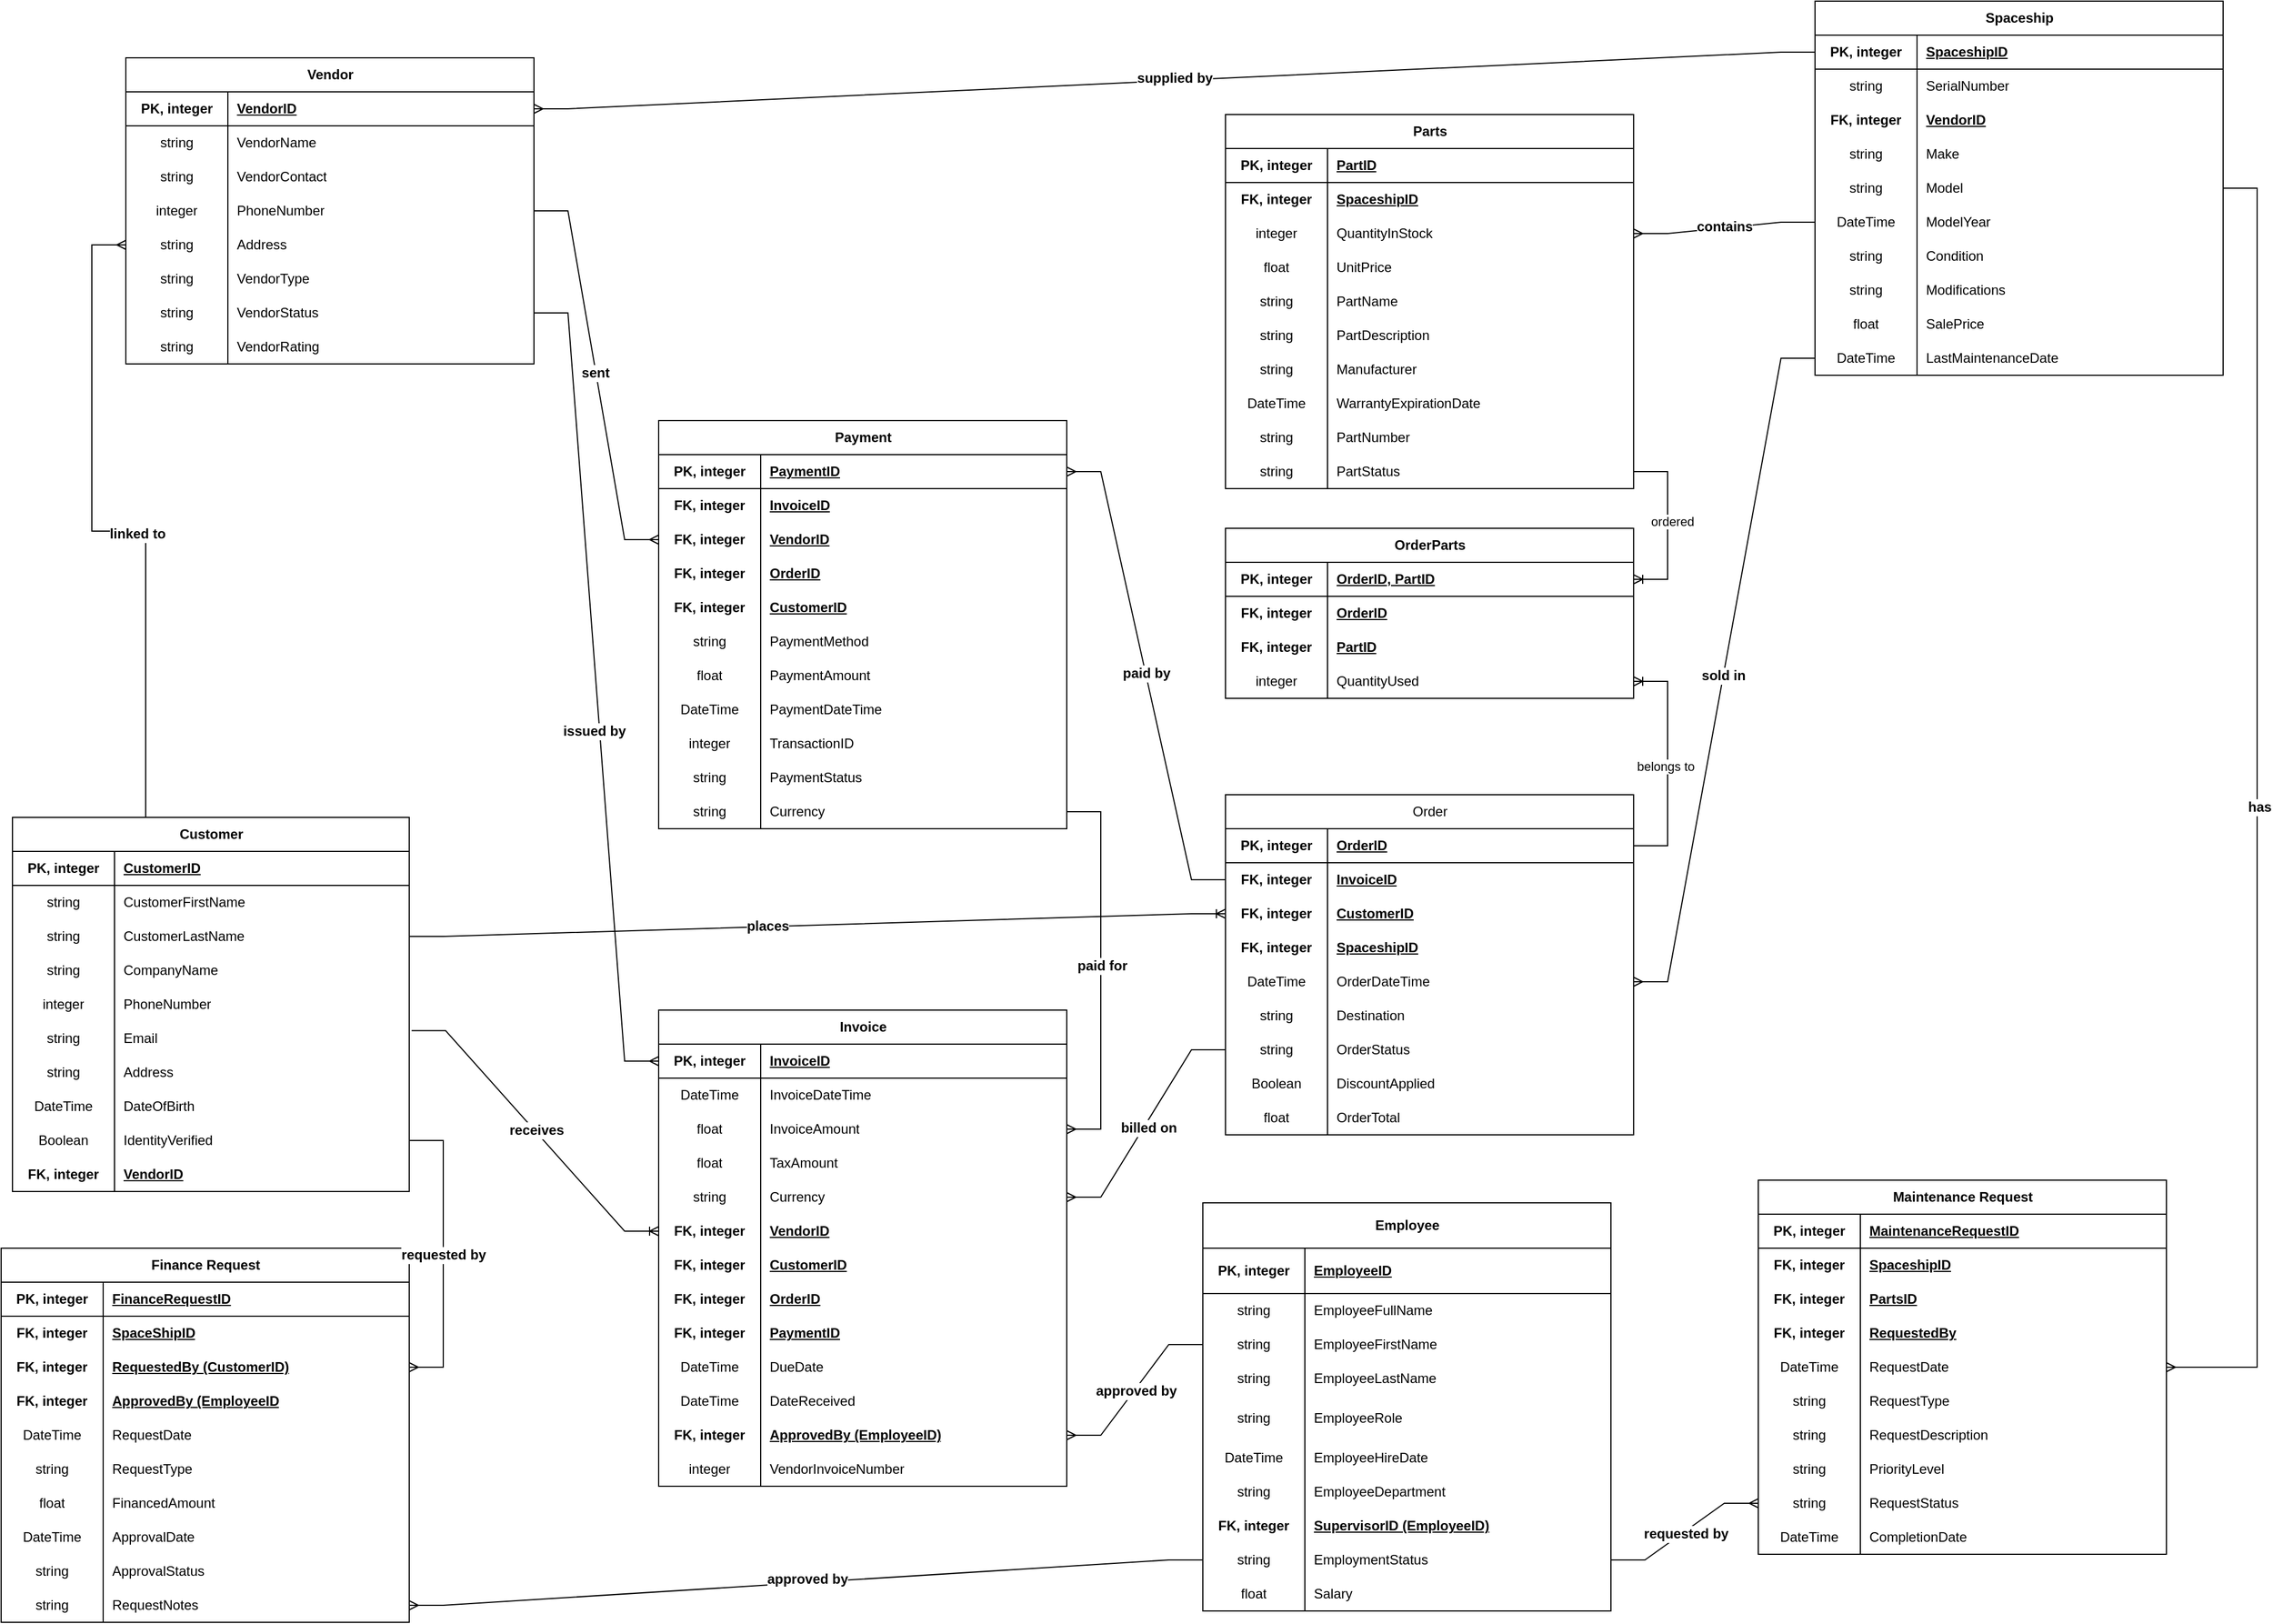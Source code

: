 <mxfile version="28.1.2">
  <diagram id="R2lEEEUBdFMjLlhIrx00" name="Page-1">
    <mxGraphModel dx="1281" dy="2826" grid="1" gridSize="10" guides="1" tooltips="1" connect="1" arrows="1" fold="1" page="1" pageScale="1" pageWidth="850" pageHeight="1100" math="0" shadow="0" adaptiveColors="auto" extFonts="Permanent Marker^https://fonts.googleapis.com/css?family=Permanent+Marker">
      <root>
        <mxCell id="0" />
        <mxCell id="1" parent="0" />
        <mxCell id="U15g49SfMptQtc0zIloq-53" value="Customer" style="shape=table;startSize=30;container=1;collapsible=1;childLayout=tableLayout;fixedRows=1;rowLines=0;fontStyle=1;align=center;resizeLast=1;html=1;" parent="1" vertex="1">
          <mxGeometry x="80" y="-620" width="350" height="330" as="geometry" />
        </mxCell>
        <mxCell id="U15g49SfMptQtc0zIloq-54" value="" style="shape=tableRow;horizontal=0;startSize=0;swimlaneHead=0;swimlaneBody=0;fillColor=none;collapsible=0;dropTarget=0;points=[[0,0.5],[1,0.5]];portConstraint=eastwest;top=0;left=0;right=0;bottom=1;" parent="U15g49SfMptQtc0zIloq-53" vertex="1">
          <mxGeometry y="30" width="350" height="30" as="geometry" />
        </mxCell>
        <mxCell id="U15g49SfMptQtc0zIloq-55" value="PK, integer" style="shape=partialRectangle;connectable=0;fillColor=none;top=0;left=0;bottom=0;right=0;fontStyle=1;overflow=hidden;whiteSpace=wrap;html=1;" parent="U15g49SfMptQtc0zIloq-54" vertex="1">
          <mxGeometry width="90" height="30" as="geometry">
            <mxRectangle width="90" height="30" as="alternateBounds" />
          </mxGeometry>
        </mxCell>
        <mxCell id="U15g49SfMptQtc0zIloq-56" value="CustomerID" style="shape=partialRectangle;connectable=0;fillColor=none;top=0;left=0;bottom=0;right=0;align=left;spacingLeft=6;fontStyle=5;overflow=hidden;whiteSpace=wrap;html=1;" parent="U15g49SfMptQtc0zIloq-54" vertex="1">
          <mxGeometry x="90" width="260" height="30" as="geometry">
            <mxRectangle width="260" height="30" as="alternateBounds" />
          </mxGeometry>
        </mxCell>
        <mxCell id="U15g49SfMptQtc0zIloq-57" value="" style="shape=tableRow;horizontal=0;startSize=0;swimlaneHead=0;swimlaneBody=0;fillColor=none;collapsible=0;dropTarget=0;points=[[0,0.5],[1,0.5]];portConstraint=eastwest;top=0;left=0;right=0;bottom=0;" parent="U15g49SfMptQtc0zIloq-53" vertex="1">
          <mxGeometry y="60" width="350" height="30" as="geometry" />
        </mxCell>
        <mxCell id="U15g49SfMptQtc0zIloq-58" value="string" style="shape=partialRectangle;connectable=0;fillColor=none;top=0;left=0;bottom=0;right=0;editable=1;overflow=hidden;whiteSpace=wrap;html=1;" parent="U15g49SfMptQtc0zIloq-57" vertex="1">
          <mxGeometry width="90" height="30" as="geometry">
            <mxRectangle width="90" height="30" as="alternateBounds" />
          </mxGeometry>
        </mxCell>
        <mxCell id="U15g49SfMptQtc0zIloq-59" value="CustomerFirstName" style="shape=partialRectangle;connectable=0;fillColor=none;top=0;left=0;bottom=0;right=0;align=left;spacingLeft=6;overflow=hidden;whiteSpace=wrap;html=1;" parent="U15g49SfMptQtc0zIloq-57" vertex="1">
          <mxGeometry x="90" width="260" height="30" as="geometry">
            <mxRectangle width="260" height="30" as="alternateBounds" />
          </mxGeometry>
        </mxCell>
        <mxCell id="U15g49SfMptQtc0zIloq-60" value="" style="shape=tableRow;horizontal=0;startSize=0;swimlaneHead=0;swimlaneBody=0;fillColor=none;collapsible=0;dropTarget=0;points=[[0,0.5],[1,0.5]];portConstraint=eastwest;top=0;left=0;right=0;bottom=0;" parent="U15g49SfMptQtc0zIloq-53" vertex="1">
          <mxGeometry y="90" width="350" height="30" as="geometry" />
        </mxCell>
        <mxCell id="U15g49SfMptQtc0zIloq-61" value="string" style="shape=partialRectangle;connectable=0;fillColor=none;top=0;left=0;bottom=0;right=0;editable=1;overflow=hidden;whiteSpace=wrap;html=1;" parent="U15g49SfMptQtc0zIloq-60" vertex="1">
          <mxGeometry width="90" height="30" as="geometry">
            <mxRectangle width="90" height="30" as="alternateBounds" />
          </mxGeometry>
        </mxCell>
        <mxCell id="U15g49SfMptQtc0zIloq-62" value="CustomerLastName" style="shape=partialRectangle;connectable=0;fillColor=none;top=0;left=0;bottom=0;right=0;align=left;spacingLeft=6;overflow=hidden;whiteSpace=wrap;html=1;" parent="U15g49SfMptQtc0zIloq-60" vertex="1">
          <mxGeometry x="90" width="260" height="30" as="geometry">
            <mxRectangle width="260" height="30" as="alternateBounds" />
          </mxGeometry>
        </mxCell>
        <mxCell id="U15g49SfMptQtc0zIloq-63" value="" style="shape=tableRow;horizontal=0;startSize=0;swimlaneHead=0;swimlaneBody=0;fillColor=none;collapsible=0;dropTarget=0;points=[[0,0.5],[1,0.5]];portConstraint=eastwest;top=0;left=0;right=0;bottom=0;" parent="U15g49SfMptQtc0zIloq-53" vertex="1">
          <mxGeometry y="120" width="350" height="30" as="geometry" />
        </mxCell>
        <mxCell id="U15g49SfMptQtc0zIloq-64" value="string" style="shape=partialRectangle;connectable=0;fillColor=none;top=0;left=0;bottom=0;right=0;editable=1;overflow=hidden;whiteSpace=wrap;html=1;" parent="U15g49SfMptQtc0zIloq-63" vertex="1">
          <mxGeometry width="90" height="30" as="geometry">
            <mxRectangle width="90" height="30" as="alternateBounds" />
          </mxGeometry>
        </mxCell>
        <mxCell id="U15g49SfMptQtc0zIloq-65" value="CompanyName" style="shape=partialRectangle;connectable=0;fillColor=none;top=0;left=0;bottom=0;right=0;align=left;spacingLeft=6;overflow=hidden;whiteSpace=wrap;html=1;" parent="U15g49SfMptQtc0zIloq-63" vertex="1">
          <mxGeometry x="90" width="260" height="30" as="geometry">
            <mxRectangle width="260" height="30" as="alternateBounds" />
          </mxGeometry>
        </mxCell>
        <mxCell id="U15g49SfMptQtc0zIloq-66" style="shape=tableRow;horizontal=0;startSize=0;swimlaneHead=0;swimlaneBody=0;fillColor=none;collapsible=0;dropTarget=0;points=[[0,0.5],[1,0.5]];portConstraint=eastwest;top=0;left=0;right=0;bottom=0;" parent="U15g49SfMptQtc0zIloq-53" vertex="1">
          <mxGeometry y="150" width="350" height="30" as="geometry" />
        </mxCell>
        <mxCell id="U15g49SfMptQtc0zIloq-67" value="integer" style="shape=partialRectangle;connectable=0;fillColor=none;top=0;left=0;bottom=0;right=0;editable=1;overflow=hidden;whiteSpace=wrap;html=1;" parent="U15g49SfMptQtc0zIloq-66" vertex="1">
          <mxGeometry width="90" height="30" as="geometry">
            <mxRectangle width="90" height="30" as="alternateBounds" />
          </mxGeometry>
        </mxCell>
        <mxCell id="U15g49SfMptQtc0zIloq-68" value="PhoneNumber" style="shape=partialRectangle;connectable=0;fillColor=none;top=0;left=0;bottom=0;right=0;align=left;spacingLeft=6;overflow=hidden;whiteSpace=wrap;html=1;" parent="U15g49SfMptQtc0zIloq-66" vertex="1">
          <mxGeometry x="90" width="260" height="30" as="geometry">
            <mxRectangle width="260" height="30" as="alternateBounds" />
          </mxGeometry>
        </mxCell>
        <mxCell id="U15g49SfMptQtc0zIloq-69" style="shape=tableRow;horizontal=0;startSize=0;swimlaneHead=0;swimlaneBody=0;fillColor=none;collapsible=0;dropTarget=0;points=[[0,0.5],[1,0.5]];portConstraint=eastwest;top=0;left=0;right=0;bottom=0;" parent="U15g49SfMptQtc0zIloq-53" vertex="1">
          <mxGeometry y="180" width="350" height="30" as="geometry" />
        </mxCell>
        <mxCell id="U15g49SfMptQtc0zIloq-70" value="string" style="shape=partialRectangle;connectable=0;fillColor=none;top=0;left=0;bottom=0;right=0;editable=1;overflow=hidden;whiteSpace=wrap;html=1;" parent="U15g49SfMptQtc0zIloq-69" vertex="1">
          <mxGeometry width="90" height="30" as="geometry">
            <mxRectangle width="90" height="30" as="alternateBounds" />
          </mxGeometry>
        </mxCell>
        <mxCell id="U15g49SfMptQtc0zIloq-71" value="Email" style="shape=partialRectangle;connectable=0;fillColor=none;top=0;left=0;bottom=0;right=0;align=left;spacingLeft=6;overflow=hidden;whiteSpace=wrap;html=1;" parent="U15g49SfMptQtc0zIloq-69" vertex="1">
          <mxGeometry x="90" width="260" height="30" as="geometry">
            <mxRectangle width="260" height="30" as="alternateBounds" />
          </mxGeometry>
        </mxCell>
        <mxCell id="U15g49SfMptQtc0zIloq-72" style="shape=tableRow;horizontal=0;startSize=0;swimlaneHead=0;swimlaneBody=0;fillColor=none;collapsible=0;dropTarget=0;points=[[0,0.5],[1,0.5]];portConstraint=eastwest;top=0;left=0;right=0;bottom=0;" parent="U15g49SfMptQtc0zIloq-53" vertex="1">
          <mxGeometry y="210" width="350" height="30" as="geometry" />
        </mxCell>
        <mxCell id="U15g49SfMptQtc0zIloq-73" value="string" style="shape=partialRectangle;connectable=0;fillColor=none;top=0;left=0;bottom=0;right=0;editable=1;overflow=hidden;whiteSpace=wrap;html=1;" parent="U15g49SfMptQtc0zIloq-72" vertex="1">
          <mxGeometry width="90" height="30" as="geometry">
            <mxRectangle width="90" height="30" as="alternateBounds" />
          </mxGeometry>
        </mxCell>
        <mxCell id="U15g49SfMptQtc0zIloq-74" value="Address" style="shape=partialRectangle;connectable=0;fillColor=none;top=0;left=0;bottom=0;right=0;align=left;spacingLeft=6;overflow=hidden;whiteSpace=wrap;html=1;" parent="U15g49SfMptQtc0zIloq-72" vertex="1">
          <mxGeometry x="90" width="260" height="30" as="geometry">
            <mxRectangle width="260" height="30" as="alternateBounds" />
          </mxGeometry>
        </mxCell>
        <mxCell id="U15g49SfMptQtc0zIloq-75" style="shape=tableRow;horizontal=0;startSize=0;swimlaneHead=0;swimlaneBody=0;fillColor=none;collapsible=0;dropTarget=0;points=[[0,0.5],[1,0.5]];portConstraint=eastwest;top=0;left=0;right=0;bottom=0;" parent="U15g49SfMptQtc0zIloq-53" vertex="1">
          <mxGeometry y="240" width="350" height="30" as="geometry" />
        </mxCell>
        <mxCell id="U15g49SfMptQtc0zIloq-76" value="DateTime" style="shape=partialRectangle;connectable=0;fillColor=none;top=0;left=0;bottom=0;right=0;editable=1;overflow=hidden;whiteSpace=wrap;html=1;" parent="U15g49SfMptQtc0zIloq-75" vertex="1">
          <mxGeometry width="90" height="30" as="geometry">
            <mxRectangle width="90" height="30" as="alternateBounds" />
          </mxGeometry>
        </mxCell>
        <mxCell id="U15g49SfMptQtc0zIloq-77" value="DateOfBirth" style="shape=partialRectangle;connectable=0;fillColor=none;top=0;left=0;bottom=0;right=0;align=left;spacingLeft=6;overflow=hidden;whiteSpace=wrap;html=1;" parent="U15g49SfMptQtc0zIloq-75" vertex="1">
          <mxGeometry x="90" width="260" height="30" as="geometry">
            <mxRectangle width="260" height="30" as="alternateBounds" />
          </mxGeometry>
        </mxCell>
        <mxCell id="U15g49SfMptQtc0zIloq-78" style="shape=tableRow;horizontal=0;startSize=0;swimlaneHead=0;swimlaneBody=0;fillColor=none;collapsible=0;dropTarget=0;points=[[0,0.5],[1,0.5]];portConstraint=eastwest;top=0;left=0;right=0;bottom=0;" parent="U15g49SfMptQtc0zIloq-53" vertex="1">
          <mxGeometry y="270" width="350" height="30" as="geometry" />
        </mxCell>
        <mxCell id="U15g49SfMptQtc0zIloq-79" value="Boolean" style="shape=partialRectangle;connectable=0;fillColor=none;top=0;left=0;bottom=0;right=0;editable=1;overflow=hidden;whiteSpace=wrap;html=1;" parent="U15g49SfMptQtc0zIloq-78" vertex="1">
          <mxGeometry width="90" height="30" as="geometry">
            <mxRectangle width="90" height="30" as="alternateBounds" />
          </mxGeometry>
        </mxCell>
        <mxCell id="U15g49SfMptQtc0zIloq-80" value="IdentityVerified" style="shape=partialRectangle;connectable=0;fillColor=none;top=0;left=0;bottom=0;right=0;align=left;spacingLeft=6;overflow=hidden;whiteSpace=wrap;html=1;" parent="U15g49SfMptQtc0zIloq-78" vertex="1">
          <mxGeometry x="90" width="260" height="30" as="geometry">
            <mxRectangle width="260" height="30" as="alternateBounds" />
          </mxGeometry>
        </mxCell>
        <mxCell id="U15g49SfMptQtc0zIloq-81" style="shape=tableRow;horizontal=0;startSize=0;swimlaneHead=0;swimlaneBody=0;fillColor=none;collapsible=0;dropTarget=0;points=[[0,0.5],[1,0.5]];portConstraint=eastwest;top=0;left=0;right=0;bottom=0;" parent="U15g49SfMptQtc0zIloq-53" vertex="1">
          <mxGeometry y="300" width="350" height="30" as="geometry" />
        </mxCell>
        <mxCell id="U15g49SfMptQtc0zIloq-82" value="&lt;b&gt;FK, integer&lt;/b&gt;" style="shape=partialRectangle;connectable=0;fillColor=none;top=0;left=0;bottom=0;right=0;editable=1;overflow=hidden;whiteSpace=wrap;html=1;" parent="U15g49SfMptQtc0zIloq-81" vertex="1">
          <mxGeometry width="90" height="30" as="geometry">
            <mxRectangle width="90" height="30" as="alternateBounds" />
          </mxGeometry>
        </mxCell>
        <mxCell id="U15g49SfMptQtc0zIloq-83" value="&lt;b&gt;&lt;u&gt;VendorID&lt;/u&gt;&lt;/b&gt;" style="shape=partialRectangle;connectable=0;fillColor=none;top=0;left=0;bottom=0;right=0;align=left;spacingLeft=6;overflow=hidden;whiteSpace=wrap;html=1;" parent="U15g49SfMptQtc0zIloq-81" vertex="1">
          <mxGeometry x="90" width="260" height="30" as="geometry">
            <mxRectangle width="260" height="30" as="alternateBounds" />
          </mxGeometry>
        </mxCell>
        <mxCell id="U15g49SfMptQtc0zIloq-115" value="Payment" style="shape=table;startSize=30;container=1;collapsible=1;childLayout=tableLayout;fixedRows=1;rowLines=0;fontStyle=1;align=center;resizeLast=1;html=1;" parent="1" vertex="1">
          <mxGeometry x="650" y="-970" width="360" height="360" as="geometry" />
        </mxCell>
        <mxCell id="U15g49SfMptQtc0zIloq-116" value="" style="shape=tableRow;horizontal=0;startSize=0;swimlaneHead=0;swimlaneBody=0;fillColor=none;collapsible=0;dropTarget=0;points=[[0,0.5],[1,0.5]];portConstraint=eastwest;top=0;left=0;right=0;bottom=1;" parent="U15g49SfMptQtc0zIloq-115" vertex="1">
          <mxGeometry y="30" width="360" height="30" as="geometry" />
        </mxCell>
        <mxCell id="U15g49SfMptQtc0zIloq-117" value="PK, integer" style="shape=partialRectangle;connectable=0;fillColor=none;top=0;left=0;bottom=0;right=0;fontStyle=1;overflow=hidden;whiteSpace=wrap;html=1;" parent="U15g49SfMptQtc0zIloq-116" vertex="1">
          <mxGeometry width="90" height="30" as="geometry">
            <mxRectangle width="90" height="30" as="alternateBounds" />
          </mxGeometry>
        </mxCell>
        <mxCell id="U15g49SfMptQtc0zIloq-118" value="PaymentID" style="shape=partialRectangle;connectable=0;fillColor=none;top=0;left=0;bottom=0;right=0;align=left;spacingLeft=6;fontStyle=5;overflow=hidden;whiteSpace=wrap;html=1;" parent="U15g49SfMptQtc0zIloq-116" vertex="1">
          <mxGeometry x="90" width="270" height="30" as="geometry">
            <mxRectangle width="270" height="30" as="alternateBounds" />
          </mxGeometry>
        </mxCell>
        <mxCell id="U15g49SfMptQtc0zIloq-119" value="" style="shape=tableRow;horizontal=0;startSize=0;swimlaneHead=0;swimlaneBody=0;fillColor=none;collapsible=0;dropTarget=0;points=[[0,0.5],[1,0.5]];portConstraint=eastwest;top=0;left=0;right=0;bottom=0;" parent="U15g49SfMptQtc0zIloq-115" vertex="1">
          <mxGeometry y="60" width="360" height="30" as="geometry" />
        </mxCell>
        <mxCell id="U15g49SfMptQtc0zIloq-120" value="&lt;b&gt;FK, integer&lt;/b&gt;" style="shape=partialRectangle;connectable=0;fillColor=none;top=0;left=0;bottom=0;right=0;editable=1;overflow=hidden;whiteSpace=wrap;html=1;" parent="U15g49SfMptQtc0zIloq-119" vertex="1">
          <mxGeometry width="90" height="30" as="geometry">
            <mxRectangle width="90" height="30" as="alternateBounds" />
          </mxGeometry>
        </mxCell>
        <mxCell id="U15g49SfMptQtc0zIloq-121" value="&lt;b&gt;&lt;u&gt;InvoiceID&lt;/u&gt;&lt;/b&gt;" style="shape=partialRectangle;connectable=0;fillColor=none;top=0;left=0;bottom=0;right=0;align=left;spacingLeft=6;overflow=hidden;whiteSpace=wrap;html=1;" parent="U15g49SfMptQtc0zIloq-119" vertex="1">
          <mxGeometry x="90" width="270" height="30" as="geometry">
            <mxRectangle width="270" height="30" as="alternateBounds" />
          </mxGeometry>
        </mxCell>
        <mxCell id="U15g49SfMptQtc0zIloq-122" value="" style="shape=tableRow;horizontal=0;startSize=0;swimlaneHead=0;swimlaneBody=0;fillColor=none;collapsible=0;dropTarget=0;points=[[0,0.5],[1,0.5]];portConstraint=eastwest;top=0;left=0;right=0;bottom=0;" parent="U15g49SfMptQtc0zIloq-115" vertex="1">
          <mxGeometry y="90" width="360" height="30" as="geometry" />
        </mxCell>
        <mxCell id="U15g49SfMptQtc0zIloq-123" value="&lt;b&gt;FK, integer&lt;/b&gt;" style="shape=partialRectangle;connectable=0;fillColor=none;top=0;left=0;bottom=0;right=0;editable=1;overflow=hidden;whiteSpace=wrap;html=1;" parent="U15g49SfMptQtc0zIloq-122" vertex="1">
          <mxGeometry width="90" height="30" as="geometry">
            <mxRectangle width="90" height="30" as="alternateBounds" />
          </mxGeometry>
        </mxCell>
        <mxCell id="U15g49SfMptQtc0zIloq-124" value="&lt;b&gt;&lt;u&gt;VendorID&lt;/u&gt;&lt;/b&gt;" style="shape=partialRectangle;connectable=0;fillColor=none;top=0;left=0;bottom=0;right=0;align=left;spacingLeft=6;overflow=hidden;whiteSpace=wrap;html=1;" parent="U15g49SfMptQtc0zIloq-122" vertex="1">
          <mxGeometry x="90" width="270" height="30" as="geometry">
            <mxRectangle width="270" height="30" as="alternateBounds" />
          </mxGeometry>
        </mxCell>
        <mxCell id="U15g49SfMptQtc0zIloq-125" value="" style="shape=tableRow;horizontal=0;startSize=0;swimlaneHead=0;swimlaneBody=0;fillColor=none;collapsible=0;dropTarget=0;points=[[0,0.5],[1,0.5]];portConstraint=eastwest;top=0;left=0;right=0;bottom=0;" parent="U15g49SfMptQtc0zIloq-115" vertex="1">
          <mxGeometry y="120" width="360" height="30" as="geometry" />
        </mxCell>
        <mxCell id="U15g49SfMptQtc0zIloq-126" value="&lt;b&gt;FK, integer&lt;/b&gt;" style="shape=partialRectangle;connectable=0;fillColor=none;top=0;left=0;bottom=0;right=0;editable=1;overflow=hidden;whiteSpace=wrap;html=1;" parent="U15g49SfMptQtc0zIloq-125" vertex="1">
          <mxGeometry width="90" height="30" as="geometry">
            <mxRectangle width="90" height="30" as="alternateBounds" />
          </mxGeometry>
        </mxCell>
        <mxCell id="U15g49SfMptQtc0zIloq-127" value="&lt;b&gt;&lt;u&gt;OrderID&lt;/u&gt;&lt;/b&gt;" style="shape=partialRectangle;connectable=0;fillColor=none;top=0;left=0;bottom=0;right=0;align=left;spacingLeft=6;overflow=hidden;whiteSpace=wrap;html=1;" parent="U15g49SfMptQtc0zIloq-125" vertex="1">
          <mxGeometry x="90" width="270" height="30" as="geometry">
            <mxRectangle width="270" height="30" as="alternateBounds" />
          </mxGeometry>
        </mxCell>
        <mxCell id="U15g49SfMptQtc0zIloq-128" style="shape=tableRow;horizontal=0;startSize=0;swimlaneHead=0;swimlaneBody=0;fillColor=none;collapsible=0;dropTarget=0;points=[[0,0.5],[1,0.5]];portConstraint=eastwest;top=0;left=0;right=0;bottom=0;" parent="U15g49SfMptQtc0zIloq-115" vertex="1">
          <mxGeometry y="150" width="360" height="30" as="geometry" />
        </mxCell>
        <mxCell id="U15g49SfMptQtc0zIloq-129" value="&lt;b&gt;FK, integer&lt;/b&gt;" style="shape=partialRectangle;connectable=0;fillColor=none;top=0;left=0;bottom=0;right=0;editable=1;overflow=hidden;whiteSpace=wrap;html=1;" parent="U15g49SfMptQtc0zIloq-128" vertex="1">
          <mxGeometry width="90" height="30" as="geometry">
            <mxRectangle width="90" height="30" as="alternateBounds" />
          </mxGeometry>
        </mxCell>
        <mxCell id="U15g49SfMptQtc0zIloq-130" value="&lt;b&gt;&lt;u&gt;CustomerID&lt;/u&gt;&lt;/b&gt;" style="shape=partialRectangle;connectable=0;fillColor=none;top=0;left=0;bottom=0;right=0;align=left;spacingLeft=6;overflow=hidden;whiteSpace=wrap;html=1;" parent="U15g49SfMptQtc0zIloq-128" vertex="1">
          <mxGeometry x="90" width="270" height="30" as="geometry">
            <mxRectangle width="270" height="30" as="alternateBounds" />
          </mxGeometry>
        </mxCell>
        <mxCell id="U15g49SfMptQtc0zIloq-131" style="shape=tableRow;horizontal=0;startSize=0;swimlaneHead=0;swimlaneBody=0;fillColor=none;collapsible=0;dropTarget=0;points=[[0,0.5],[1,0.5]];portConstraint=eastwest;top=0;left=0;right=0;bottom=0;" parent="U15g49SfMptQtc0zIloq-115" vertex="1">
          <mxGeometry y="180" width="360" height="30" as="geometry" />
        </mxCell>
        <mxCell id="U15g49SfMptQtc0zIloq-132" value="string" style="shape=partialRectangle;connectable=0;fillColor=none;top=0;left=0;bottom=0;right=0;editable=1;overflow=hidden;whiteSpace=wrap;html=1;" parent="U15g49SfMptQtc0zIloq-131" vertex="1">
          <mxGeometry width="90" height="30" as="geometry">
            <mxRectangle width="90" height="30" as="alternateBounds" />
          </mxGeometry>
        </mxCell>
        <mxCell id="U15g49SfMptQtc0zIloq-133" value="PaymentMethod" style="shape=partialRectangle;connectable=0;fillColor=none;top=0;left=0;bottom=0;right=0;align=left;spacingLeft=6;overflow=hidden;whiteSpace=wrap;html=1;" parent="U15g49SfMptQtc0zIloq-131" vertex="1">
          <mxGeometry x="90" width="270" height="30" as="geometry">
            <mxRectangle width="270" height="30" as="alternateBounds" />
          </mxGeometry>
        </mxCell>
        <mxCell id="U15g49SfMptQtc0zIloq-134" style="shape=tableRow;horizontal=0;startSize=0;swimlaneHead=0;swimlaneBody=0;fillColor=none;collapsible=0;dropTarget=0;points=[[0,0.5],[1,0.5]];portConstraint=eastwest;top=0;left=0;right=0;bottom=0;" parent="U15g49SfMptQtc0zIloq-115" vertex="1">
          <mxGeometry y="210" width="360" height="30" as="geometry" />
        </mxCell>
        <mxCell id="U15g49SfMptQtc0zIloq-135" value="float" style="shape=partialRectangle;connectable=0;fillColor=none;top=0;left=0;bottom=0;right=0;editable=1;overflow=hidden;whiteSpace=wrap;html=1;" parent="U15g49SfMptQtc0zIloq-134" vertex="1">
          <mxGeometry width="90" height="30" as="geometry">
            <mxRectangle width="90" height="30" as="alternateBounds" />
          </mxGeometry>
        </mxCell>
        <mxCell id="U15g49SfMptQtc0zIloq-136" value="PaymentAmount" style="shape=partialRectangle;connectable=0;fillColor=none;top=0;left=0;bottom=0;right=0;align=left;spacingLeft=6;overflow=hidden;whiteSpace=wrap;html=1;" parent="U15g49SfMptQtc0zIloq-134" vertex="1">
          <mxGeometry x="90" width="270" height="30" as="geometry">
            <mxRectangle width="270" height="30" as="alternateBounds" />
          </mxGeometry>
        </mxCell>
        <mxCell id="U15g49SfMptQtc0zIloq-149" style="shape=tableRow;horizontal=0;startSize=0;swimlaneHead=0;swimlaneBody=0;fillColor=none;collapsible=0;dropTarget=0;points=[[0,0.5],[1,0.5]];portConstraint=eastwest;top=0;left=0;right=0;bottom=0;" parent="U15g49SfMptQtc0zIloq-115" vertex="1">
          <mxGeometry y="240" width="360" height="30" as="geometry" />
        </mxCell>
        <mxCell id="U15g49SfMptQtc0zIloq-150" value="DateTime" style="shape=partialRectangle;connectable=0;fillColor=none;top=0;left=0;bottom=0;right=0;editable=1;overflow=hidden;whiteSpace=wrap;html=1;" parent="U15g49SfMptQtc0zIloq-149" vertex="1">
          <mxGeometry width="90" height="30" as="geometry">
            <mxRectangle width="90" height="30" as="alternateBounds" />
          </mxGeometry>
        </mxCell>
        <mxCell id="U15g49SfMptQtc0zIloq-151" value="PaymentDateTime" style="shape=partialRectangle;connectable=0;fillColor=none;top=0;left=0;bottom=0;right=0;align=left;spacingLeft=6;overflow=hidden;whiteSpace=wrap;html=1;" parent="U15g49SfMptQtc0zIloq-149" vertex="1">
          <mxGeometry x="90" width="270" height="30" as="geometry">
            <mxRectangle width="270" height="30" as="alternateBounds" />
          </mxGeometry>
        </mxCell>
        <mxCell id="U15g49SfMptQtc0zIloq-140" style="shape=tableRow;horizontal=0;startSize=0;swimlaneHead=0;swimlaneBody=0;fillColor=none;collapsible=0;dropTarget=0;points=[[0,0.5],[1,0.5]];portConstraint=eastwest;top=0;left=0;right=0;bottom=0;" parent="U15g49SfMptQtc0zIloq-115" vertex="1">
          <mxGeometry y="270" width="360" height="30" as="geometry" />
        </mxCell>
        <mxCell id="U15g49SfMptQtc0zIloq-141" value="integer" style="shape=partialRectangle;connectable=0;fillColor=none;top=0;left=0;bottom=0;right=0;editable=1;overflow=hidden;whiteSpace=wrap;html=1;" parent="U15g49SfMptQtc0zIloq-140" vertex="1">
          <mxGeometry width="90" height="30" as="geometry">
            <mxRectangle width="90" height="30" as="alternateBounds" />
          </mxGeometry>
        </mxCell>
        <mxCell id="U15g49SfMptQtc0zIloq-142" value="TransactionID" style="shape=partialRectangle;connectable=0;fillColor=none;top=0;left=0;bottom=0;right=0;align=left;spacingLeft=6;overflow=hidden;whiteSpace=wrap;html=1;" parent="U15g49SfMptQtc0zIloq-140" vertex="1">
          <mxGeometry x="90" width="270" height="30" as="geometry">
            <mxRectangle width="270" height="30" as="alternateBounds" />
          </mxGeometry>
        </mxCell>
        <mxCell id="U15g49SfMptQtc0zIloq-146" style="shape=tableRow;horizontal=0;startSize=0;swimlaneHead=0;swimlaneBody=0;fillColor=none;collapsible=0;dropTarget=0;points=[[0,0.5],[1,0.5]];portConstraint=eastwest;top=0;left=0;right=0;bottom=0;" parent="U15g49SfMptQtc0zIloq-115" vertex="1">
          <mxGeometry y="300" width="360" height="30" as="geometry" />
        </mxCell>
        <mxCell id="U15g49SfMptQtc0zIloq-147" value="string" style="shape=partialRectangle;connectable=0;fillColor=none;top=0;left=0;bottom=0;right=0;editable=1;overflow=hidden;whiteSpace=wrap;html=1;" parent="U15g49SfMptQtc0zIloq-146" vertex="1">
          <mxGeometry width="90" height="30" as="geometry">
            <mxRectangle width="90" height="30" as="alternateBounds" />
          </mxGeometry>
        </mxCell>
        <mxCell id="U15g49SfMptQtc0zIloq-148" value="PaymentStatus" style="shape=partialRectangle;connectable=0;fillColor=none;top=0;left=0;bottom=0;right=0;align=left;spacingLeft=6;overflow=hidden;whiteSpace=wrap;html=1;" parent="U15g49SfMptQtc0zIloq-146" vertex="1">
          <mxGeometry x="90" width="270" height="30" as="geometry">
            <mxRectangle width="270" height="30" as="alternateBounds" />
          </mxGeometry>
        </mxCell>
        <mxCell id="U15g49SfMptQtc0zIloq-143" style="shape=tableRow;horizontal=0;startSize=0;swimlaneHead=0;swimlaneBody=0;fillColor=none;collapsible=0;dropTarget=0;points=[[0,0.5],[1,0.5]];portConstraint=eastwest;top=0;left=0;right=0;bottom=0;" parent="U15g49SfMptQtc0zIloq-115" vertex="1">
          <mxGeometry y="330" width="360" height="30" as="geometry" />
        </mxCell>
        <mxCell id="U15g49SfMptQtc0zIloq-144" value="string" style="shape=partialRectangle;connectable=0;fillColor=none;top=0;left=0;bottom=0;right=0;editable=1;overflow=hidden;whiteSpace=wrap;html=1;" parent="U15g49SfMptQtc0zIloq-143" vertex="1">
          <mxGeometry width="90" height="30" as="geometry">
            <mxRectangle width="90" height="30" as="alternateBounds" />
          </mxGeometry>
        </mxCell>
        <mxCell id="U15g49SfMptQtc0zIloq-145" value="Currency" style="shape=partialRectangle;connectable=0;fillColor=none;top=0;left=0;bottom=0;right=0;align=left;spacingLeft=6;overflow=hidden;whiteSpace=wrap;html=1;" parent="U15g49SfMptQtc0zIloq-143" vertex="1">
          <mxGeometry x="90" width="270" height="30" as="geometry">
            <mxRectangle width="270" height="30" as="alternateBounds" />
          </mxGeometry>
        </mxCell>
        <mxCell id="U15g49SfMptQtc0zIloq-152" value="Spaceship" style="shape=table;startSize=30;container=1;collapsible=1;childLayout=tableLayout;fixedRows=1;rowLines=0;fontStyle=1;align=center;resizeLast=1;html=1;" parent="1" vertex="1">
          <mxGeometry x="1670" y="-1340" width="360" height="330" as="geometry" />
        </mxCell>
        <mxCell id="U15g49SfMptQtc0zIloq-153" value="" style="shape=tableRow;horizontal=0;startSize=0;swimlaneHead=0;swimlaneBody=0;fillColor=none;collapsible=0;dropTarget=0;points=[[0,0.5],[1,0.5]];portConstraint=eastwest;top=0;left=0;right=0;bottom=1;" parent="U15g49SfMptQtc0zIloq-152" vertex="1">
          <mxGeometry y="30" width="360" height="30" as="geometry" />
        </mxCell>
        <mxCell id="U15g49SfMptQtc0zIloq-154" value="PK, integer" style="shape=partialRectangle;connectable=0;fillColor=none;top=0;left=0;bottom=0;right=0;fontStyle=1;overflow=hidden;whiteSpace=wrap;html=1;" parent="U15g49SfMptQtc0zIloq-153" vertex="1">
          <mxGeometry width="90" height="30" as="geometry">
            <mxRectangle width="90" height="30" as="alternateBounds" />
          </mxGeometry>
        </mxCell>
        <mxCell id="U15g49SfMptQtc0zIloq-155" value="SpaceshipID" style="shape=partialRectangle;connectable=0;fillColor=none;top=0;left=0;bottom=0;right=0;align=left;spacingLeft=6;fontStyle=5;overflow=hidden;whiteSpace=wrap;html=1;" parent="U15g49SfMptQtc0zIloq-153" vertex="1">
          <mxGeometry x="90" width="270" height="30" as="geometry">
            <mxRectangle width="270" height="30" as="alternateBounds" />
          </mxGeometry>
        </mxCell>
        <mxCell id="U15g49SfMptQtc0zIloq-156" value="" style="shape=tableRow;horizontal=0;startSize=0;swimlaneHead=0;swimlaneBody=0;fillColor=none;collapsible=0;dropTarget=0;points=[[0,0.5],[1,0.5]];portConstraint=eastwest;top=0;left=0;right=0;bottom=0;" parent="U15g49SfMptQtc0zIloq-152" vertex="1">
          <mxGeometry y="60" width="360" height="30" as="geometry" />
        </mxCell>
        <mxCell id="U15g49SfMptQtc0zIloq-157" value="string" style="shape=partialRectangle;connectable=0;fillColor=none;top=0;left=0;bottom=0;right=0;editable=1;overflow=hidden;whiteSpace=wrap;html=1;" parent="U15g49SfMptQtc0zIloq-156" vertex="1">
          <mxGeometry width="90" height="30" as="geometry">
            <mxRectangle width="90" height="30" as="alternateBounds" />
          </mxGeometry>
        </mxCell>
        <mxCell id="U15g49SfMptQtc0zIloq-158" value="SerialNumber" style="shape=partialRectangle;connectable=0;fillColor=none;top=0;left=0;bottom=0;right=0;align=left;spacingLeft=6;overflow=hidden;whiteSpace=wrap;html=1;" parent="U15g49SfMptQtc0zIloq-156" vertex="1">
          <mxGeometry x="90" width="270" height="30" as="geometry">
            <mxRectangle width="270" height="30" as="alternateBounds" />
          </mxGeometry>
        </mxCell>
        <mxCell id="U15g49SfMptQtc0zIloq-159" value="" style="shape=tableRow;horizontal=0;startSize=0;swimlaneHead=0;swimlaneBody=0;fillColor=none;collapsible=0;dropTarget=0;points=[[0,0.5],[1,0.5]];portConstraint=eastwest;top=0;left=0;right=0;bottom=0;" parent="U15g49SfMptQtc0zIloq-152" vertex="1">
          <mxGeometry y="90" width="360" height="30" as="geometry" />
        </mxCell>
        <mxCell id="U15g49SfMptQtc0zIloq-160" value="&lt;b&gt;FK, integer&lt;/b&gt;" style="shape=partialRectangle;connectable=0;fillColor=none;top=0;left=0;bottom=0;right=0;editable=1;overflow=hidden;whiteSpace=wrap;html=1;" parent="U15g49SfMptQtc0zIloq-159" vertex="1">
          <mxGeometry width="90" height="30" as="geometry">
            <mxRectangle width="90" height="30" as="alternateBounds" />
          </mxGeometry>
        </mxCell>
        <mxCell id="U15g49SfMptQtc0zIloq-161" value="&lt;b&gt;&lt;u&gt;VendorID&lt;/u&gt;&lt;/b&gt;" style="shape=partialRectangle;connectable=0;fillColor=none;top=0;left=0;bottom=0;right=0;align=left;spacingLeft=6;overflow=hidden;whiteSpace=wrap;html=1;" parent="U15g49SfMptQtc0zIloq-159" vertex="1">
          <mxGeometry x="90" width="270" height="30" as="geometry">
            <mxRectangle width="270" height="30" as="alternateBounds" />
          </mxGeometry>
        </mxCell>
        <mxCell id="U15g49SfMptQtc0zIloq-162" value="" style="shape=tableRow;horizontal=0;startSize=0;swimlaneHead=0;swimlaneBody=0;fillColor=none;collapsible=0;dropTarget=0;points=[[0,0.5],[1,0.5]];portConstraint=eastwest;top=0;left=0;right=0;bottom=0;" parent="U15g49SfMptQtc0zIloq-152" vertex="1">
          <mxGeometry y="120" width="360" height="30" as="geometry" />
        </mxCell>
        <mxCell id="U15g49SfMptQtc0zIloq-163" value="string" style="shape=partialRectangle;connectable=0;fillColor=none;top=0;left=0;bottom=0;right=0;editable=1;overflow=hidden;whiteSpace=wrap;html=1;" parent="U15g49SfMptQtc0zIloq-162" vertex="1">
          <mxGeometry width="90" height="30" as="geometry">
            <mxRectangle width="90" height="30" as="alternateBounds" />
          </mxGeometry>
        </mxCell>
        <mxCell id="U15g49SfMptQtc0zIloq-164" value="Make" style="shape=partialRectangle;connectable=0;fillColor=none;top=0;left=0;bottom=0;right=0;align=left;spacingLeft=6;overflow=hidden;whiteSpace=wrap;html=1;" parent="U15g49SfMptQtc0zIloq-162" vertex="1">
          <mxGeometry x="90" width="270" height="30" as="geometry">
            <mxRectangle width="270" height="30" as="alternateBounds" />
          </mxGeometry>
        </mxCell>
        <mxCell id="U15g49SfMptQtc0zIloq-165" style="shape=tableRow;horizontal=0;startSize=0;swimlaneHead=0;swimlaneBody=0;fillColor=none;collapsible=0;dropTarget=0;points=[[0,0.5],[1,0.5]];portConstraint=eastwest;top=0;left=0;right=0;bottom=0;" parent="U15g49SfMptQtc0zIloq-152" vertex="1">
          <mxGeometry y="150" width="360" height="30" as="geometry" />
        </mxCell>
        <mxCell id="U15g49SfMptQtc0zIloq-166" value="string" style="shape=partialRectangle;connectable=0;fillColor=none;top=0;left=0;bottom=0;right=0;editable=1;overflow=hidden;whiteSpace=wrap;html=1;" parent="U15g49SfMptQtc0zIloq-165" vertex="1">
          <mxGeometry width="90" height="30" as="geometry">
            <mxRectangle width="90" height="30" as="alternateBounds" />
          </mxGeometry>
        </mxCell>
        <mxCell id="U15g49SfMptQtc0zIloq-167" value="Model" style="shape=partialRectangle;connectable=0;fillColor=none;top=0;left=0;bottom=0;right=0;align=left;spacingLeft=6;overflow=hidden;whiteSpace=wrap;html=1;" parent="U15g49SfMptQtc0zIloq-165" vertex="1">
          <mxGeometry x="90" width="270" height="30" as="geometry">
            <mxRectangle width="270" height="30" as="alternateBounds" />
          </mxGeometry>
        </mxCell>
        <mxCell id="U15g49SfMptQtc0zIloq-168" style="shape=tableRow;horizontal=0;startSize=0;swimlaneHead=0;swimlaneBody=0;fillColor=none;collapsible=0;dropTarget=0;points=[[0,0.5],[1,0.5]];portConstraint=eastwest;top=0;left=0;right=0;bottom=0;" parent="U15g49SfMptQtc0zIloq-152" vertex="1">
          <mxGeometry y="180" width="360" height="30" as="geometry" />
        </mxCell>
        <mxCell id="U15g49SfMptQtc0zIloq-169" value="DateTime" style="shape=partialRectangle;connectable=0;fillColor=none;top=0;left=0;bottom=0;right=0;editable=1;overflow=hidden;whiteSpace=wrap;html=1;" parent="U15g49SfMptQtc0zIloq-168" vertex="1">
          <mxGeometry width="90" height="30" as="geometry">
            <mxRectangle width="90" height="30" as="alternateBounds" />
          </mxGeometry>
        </mxCell>
        <mxCell id="U15g49SfMptQtc0zIloq-170" value="ModelYear" style="shape=partialRectangle;connectable=0;fillColor=none;top=0;left=0;bottom=0;right=0;align=left;spacingLeft=6;overflow=hidden;whiteSpace=wrap;html=1;" parent="U15g49SfMptQtc0zIloq-168" vertex="1">
          <mxGeometry x="90" width="270" height="30" as="geometry">
            <mxRectangle width="270" height="30" as="alternateBounds" />
          </mxGeometry>
        </mxCell>
        <mxCell id="U15g49SfMptQtc0zIloq-171" style="shape=tableRow;horizontal=0;startSize=0;swimlaneHead=0;swimlaneBody=0;fillColor=none;collapsible=0;dropTarget=0;points=[[0,0.5],[1,0.5]];portConstraint=eastwest;top=0;left=0;right=0;bottom=0;" parent="U15g49SfMptQtc0zIloq-152" vertex="1">
          <mxGeometry y="210" width="360" height="30" as="geometry" />
        </mxCell>
        <mxCell id="U15g49SfMptQtc0zIloq-172" value="string" style="shape=partialRectangle;connectable=0;fillColor=none;top=0;left=0;bottom=0;right=0;editable=1;overflow=hidden;whiteSpace=wrap;html=1;" parent="U15g49SfMptQtc0zIloq-171" vertex="1">
          <mxGeometry width="90" height="30" as="geometry">
            <mxRectangle width="90" height="30" as="alternateBounds" />
          </mxGeometry>
        </mxCell>
        <mxCell id="U15g49SfMptQtc0zIloq-173" value="Condition" style="shape=partialRectangle;connectable=0;fillColor=none;top=0;left=0;bottom=0;right=0;align=left;spacingLeft=6;overflow=hidden;whiteSpace=wrap;html=1;" parent="U15g49SfMptQtc0zIloq-171" vertex="1">
          <mxGeometry x="90" width="270" height="30" as="geometry">
            <mxRectangle width="270" height="30" as="alternateBounds" />
          </mxGeometry>
        </mxCell>
        <mxCell id="U15g49SfMptQtc0zIloq-174" style="shape=tableRow;horizontal=0;startSize=0;swimlaneHead=0;swimlaneBody=0;fillColor=none;collapsible=0;dropTarget=0;points=[[0,0.5],[1,0.5]];portConstraint=eastwest;top=0;left=0;right=0;bottom=0;" parent="U15g49SfMptQtc0zIloq-152" vertex="1">
          <mxGeometry y="240" width="360" height="30" as="geometry" />
        </mxCell>
        <mxCell id="U15g49SfMptQtc0zIloq-175" value="string" style="shape=partialRectangle;connectable=0;fillColor=none;top=0;left=0;bottom=0;right=0;editable=1;overflow=hidden;whiteSpace=wrap;html=1;" parent="U15g49SfMptQtc0zIloq-174" vertex="1">
          <mxGeometry width="90" height="30" as="geometry">
            <mxRectangle width="90" height="30" as="alternateBounds" />
          </mxGeometry>
        </mxCell>
        <mxCell id="U15g49SfMptQtc0zIloq-176" value="Modifications" style="shape=partialRectangle;connectable=0;fillColor=none;top=0;left=0;bottom=0;right=0;align=left;spacingLeft=6;overflow=hidden;whiteSpace=wrap;html=1;" parent="U15g49SfMptQtc0zIloq-174" vertex="1">
          <mxGeometry x="90" width="270" height="30" as="geometry">
            <mxRectangle width="270" height="30" as="alternateBounds" />
          </mxGeometry>
        </mxCell>
        <mxCell id="U15g49SfMptQtc0zIloq-177" style="shape=tableRow;horizontal=0;startSize=0;swimlaneHead=0;swimlaneBody=0;fillColor=none;collapsible=0;dropTarget=0;points=[[0,0.5],[1,0.5]];portConstraint=eastwest;top=0;left=0;right=0;bottom=0;" parent="U15g49SfMptQtc0zIloq-152" vertex="1">
          <mxGeometry y="270" width="360" height="30" as="geometry" />
        </mxCell>
        <mxCell id="U15g49SfMptQtc0zIloq-178" value="float" style="shape=partialRectangle;connectable=0;fillColor=none;top=0;left=0;bottom=0;right=0;editable=1;overflow=hidden;whiteSpace=wrap;html=1;" parent="U15g49SfMptQtc0zIloq-177" vertex="1">
          <mxGeometry width="90" height="30" as="geometry">
            <mxRectangle width="90" height="30" as="alternateBounds" />
          </mxGeometry>
        </mxCell>
        <mxCell id="U15g49SfMptQtc0zIloq-179" value="SalePrice" style="shape=partialRectangle;connectable=0;fillColor=none;top=0;left=0;bottom=0;right=0;align=left;spacingLeft=6;overflow=hidden;whiteSpace=wrap;html=1;" parent="U15g49SfMptQtc0zIloq-177" vertex="1">
          <mxGeometry x="90" width="270" height="30" as="geometry">
            <mxRectangle width="270" height="30" as="alternateBounds" />
          </mxGeometry>
        </mxCell>
        <mxCell id="U15g49SfMptQtc0zIloq-180" style="shape=tableRow;horizontal=0;startSize=0;swimlaneHead=0;swimlaneBody=0;fillColor=none;collapsible=0;dropTarget=0;points=[[0,0.5],[1,0.5]];portConstraint=eastwest;top=0;left=0;right=0;bottom=0;" parent="U15g49SfMptQtc0zIloq-152" vertex="1">
          <mxGeometry y="300" width="360" height="30" as="geometry" />
        </mxCell>
        <mxCell id="U15g49SfMptQtc0zIloq-181" value="DateTime" style="shape=partialRectangle;connectable=0;fillColor=none;top=0;left=0;bottom=0;right=0;editable=1;overflow=hidden;whiteSpace=wrap;html=1;" parent="U15g49SfMptQtc0zIloq-180" vertex="1">
          <mxGeometry width="90" height="30" as="geometry">
            <mxRectangle width="90" height="30" as="alternateBounds" />
          </mxGeometry>
        </mxCell>
        <mxCell id="U15g49SfMptQtc0zIloq-182" value="LastMaintenanceDate" style="shape=partialRectangle;connectable=0;fillColor=none;top=0;left=0;bottom=0;right=0;align=left;spacingLeft=6;overflow=hidden;whiteSpace=wrap;html=1;" parent="U15g49SfMptQtc0zIloq-180" vertex="1">
          <mxGeometry x="90" width="270" height="30" as="geometry">
            <mxRectangle width="270" height="30" as="alternateBounds" />
          </mxGeometry>
        </mxCell>
        <mxCell id="U15g49SfMptQtc0zIloq-186" value="Invoice" style="shape=table;startSize=30;container=1;collapsible=1;childLayout=tableLayout;fixedRows=1;rowLines=0;fontStyle=1;align=center;resizeLast=1;html=1;" parent="1" vertex="1">
          <mxGeometry x="650" y="-450" width="360" height="420" as="geometry" />
        </mxCell>
        <mxCell id="U15g49SfMptQtc0zIloq-187" value="" style="shape=tableRow;horizontal=0;startSize=0;swimlaneHead=0;swimlaneBody=0;fillColor=none;collapsible=0;dropTarget=0;points=[[0,0.5],[1,0.5]];portConstraint=eastwest;top=0;left=0;right=0;bottom=1;" parent="U15g49SfMptQtc0zIloq-186" vertex="1">
          <mxGeometry y="30" width="360" height="30" as="geometry" />
        </mxCell>
        <mxCell id="U15g49SfMptQtc0zIloq-188" value="PK, integer" style="shape=partialRectangle;connectable=0;fillColor=none;top=0;left=0;bottom=0;right=0;fontStyle=1;overflow=hidden;whiteSpace=wrap;html=1;" parent="U15g49SfMptQtc0zIloq-187" vertex="1">
          <mxGeometry width="90" height="30" as="geometry">
            <mxRectangle width="90" height="30" as="alternateBounds" />
          </mxGeometry>
        </mxCell>
        <mxCell id="U15g49SfMptQtc0zIloq-189" value="InvoiceID" style="shape=partialRectangle;connectable=0;fillColor=none;top=0;left=0;bottom=0;right=0;align=left;spacingLeft=6;fontStyle=5;overflow=hidden;whiteSpace=wrap;html=1;" parent="U15g49SfMptQtc0zIloq-187" vertex="1">
          <mxGeometry x="90" width="270" height="30" as="geometry">
            <mxRectangle width="270" height="30" as="alternateBounds" />
          </mxGeometry>
        </mxCell>
        <mxCell id="U15g49SfMptQtc0zIloq-190" value="" style="shape=tableRow;horizontal=0;startSize=0;swimlaneHead=0;swimlaneBody=0;fillColor=none;collapsible=0;dropTarget=0;points=[[0,0.5],[1,0.5]];portConstraint=eastwest;top=0;left=0;right=0;bottom=0;" parent="U15g49SfMptQtc0zIloq-186" vertex="1">
          <mxGeometry y="60" width="360" height="30" as="geometry" />
        </mxCell>
        <mxCell id="U15g49SfMptQtc0zIloq-191" value="DateTime" style="shape=partialRectangle;connectable=0;fillColor=none;top=0;left=0;bottom=0;right=0;editable=1;overflow=hidden;whiteSpace=wrap;html=1;" parent="U15g49SfMptQtc0zIloq-190" vertex="1">
          <mxGeometry width="90" height="30" as="geometry">
            <mxRectangle width="90" height="30" as="alternateBounds" />
          </mxGeometry>
        </mxCell>
        <mxCell id="U15g49SfMptQtc0zIloq-192" value="InvoiceDateTime" style="shape=partialRectangle;connectable=0;fillColor=none;top=0;left=0;bottom=0;right=0;align=left;spacingLeft=6;overflow=hidden;whiteSpace=wrap;html=1;" parent="U15g49SfMptQtc0zIloq-190" vertex="1">
          <mxGeometry x="90" width="270" height="30" as="geometry">
            <mxRectangle width="270" height="30" as="alternateBounds" />
          </mxGeometry>
        </mxCell>
        <mxCell id="U15g49SfMptQtc0zIloq-193" value="" style="shape=tableRow;horizontal=0;startSize=0;swimlaneHead=0;swimlaneBody=0;fillColor=none;collapsible=0;dropTarget=0;points=[[0,0.5],[1,0.5]];portConstraint=eastwest;top=0;left=0;right=0;bottom=0;" parent="U15g49SfMptQtc0zIloq-186" vertex="1">
          <mxGeometry y="90" width="360" height="30" as="geometry" />
        </mxCell>
        <mxCell id="U15g49SfMptQtc0zIloq-194" value="float" style="shape=partialRectangle;connectable=0;fillColor=none;top=0;left=0;bottom=0;right=0;editable=1;overflow=hidden;whiteSpace=wrap;html=1;" parent="U15g49SfMptQtc0zIloq-193" vertex="1">
          <mxGeometry width="90" height="30" as="geometry">
            <mxRectangle width="90" height="30" as="alternateBounds" />
          </mxGeometry>
        </mxCell>
        <mxCell id="U15g49SfMptQtc0zIloq-195" value="InvoiceAmount" style="shape=partialRectangle;connectable=0;fillColor=none;top=0;left=0;bottom=0;right=0;align=left;spacingLeft=6;overflow=hidden;whiteSpace=wrap;html=1;" parent="U15g49SfMptQtc0zIloq-193" vertex="1">
          <mxGeometry x="90" width="270" height="30" as="geometry">
            <mxRectangle width="270" height="30" as="alternateBounds" />
          </mxGeometry>
        </mxCell>
        <mxCell id="U15g49SfMptQtc0zIloq-196" value="" style="shape=tableRow;horizontal=0;startSize=0;swimlaneHead=0;swimlaneBody=0;fillColor=none;collapsible=0;dropTarget=0;points=[[0,0.5],[1,0.5]];portConstraint=eastwest;top=0;left=0;right=0;bottom=0;" parent="U15g49SfMptQtc0zIloq-186" vertex="1">
          <mxGeometry y="120" width="360" height="30" as="geometry" />
        </mxCell>
        <mxCell id="U15g49SfMptQtc0zIloq-197" value="float" style="shape=partialRectangle;connectable=0;fillColor=none;top=0;left=0;bottom=0;right=0;editable=1;overflow=hidden;whiteSpace=wrap;html=1;" parent="U15g49SfMptQtc0zIloq-196" vertex="1">
          <mxGeometry width="90" height="30" as="geometry">
            <mxRectangle width="90" height="30" as="alternateBounds" />
          </mxGeometry>
        </mxCell>
        <mxCell id="U15g49SfMptQtc0zIloq-198" value="TaxAmount" style="shape=partialRectangle;connectable=0;fillColor=none;top=0;left=0;bottom=0;right=0;align=left;spacingLeft=6;overflow=hidden;whiteSpace=wrap;html=1;" parent="U15g49SfMptQtc0zIloq-196" vertex="1">
          <mxGeometry x="90" width="270" height="30" as="geometry">
            <mxRectangle width="270" height="30" as="alternateBounds" />
          </mxGeometry>
        </mxCell>
        <mxCell id="U15g49SfMptQtc0zIloq-202" style="shape=tableRow;horizontal=0;startSize=0;swimlaneHead=0;swimlaneBody=0;fillColor=none;collapsible=0;dropTarget=0;points=[[0,0.5],[1,0.5]];portConstraint=eastwest;top=0;left=0;right=0;bottom=0;" parent="U15g49SfMptQtc0zIloq-186" vertex="1">
          <mxGeometry y="150" width="360" height="30" as="geometry" />
        </mxCell>
        <mxCell id="U15g49SfMptQtc0zIloq-203" value="string" style="shape=partialRectangle;connectable=0;fillColor=none;top=0;left=0;bottom=0;right=0;editable=1;overflow=hidden;whiteSpace=wrap;html=1;" parent="U15g49SfMptQtc0zIloq-202" vertex="1">
          <mxGeometry width="90" height="30" as="geometry">
            <mxRectangle width="90" height="30" as="alternateBounds" />
          </mxGeometry>
        </mxCell>
        <mxCell id="U15g49SfMptQtc0zIloq-204" value="Currency" style="shape=partialRectangle;connectable=0;fillColor=none;top=0;left=0;bottom=0;right=0;align=left;spacingLeft=6;overflow=hidden;whiteSpace=wrap;html=1;" parent="U15g49SfMptQtc0zIloq-202" vertex="1">
          <mxGeometry x="90" width="270" height="30" as="geometry">
            <mxRectangle width="270" height="30" as="alternateBounds" />
          </mxGeometry>
        </mxCell>
        <mxCell id="U15g49SfMptQtc0zIloq-205" style="shape=tableRow;horizontal=0;startSize=0;swimlaneHead=0;swimlaneBody=0;fillColor=none;collapsible=0;dropTarget=0;points=[[0,0.5],[1,0.5]];portConstraint=eastwest;top=0;left=0;right=0;bottom=0;" parent="U15g49SfMptQtc0zIloq-186" vertex="1">
          <mxGeometry y="180" width="360" height="30" as="geometry" />
        </mxCell>
        <mxCell id="U15g49SfMptQtc0zIloq-206" value="&lt;b&gt;FK, integer&lt;/b&gt;" style="shape=partialRectangle;connectable=0;fillColor=none;top=0;left=0;bottom=0;right=0;editable=1;overflow=hidden;whiteSpace=wrap;html=1;" parent="U15g49SfMptQtc0zIloq-205" vertex="1">
          <mxGeometry width="90" height="30" as="geometry">
            <mxRectangle width="90" height="30" as="alternateBounds" />
          </mxGeometry>
        </mxCell>
        <mxCell id="U15g49SfMptQtc0zIloq-207" value="&lt;b&gt;&lt;u&gt;VendorID&lt;/u&gt;&lt;/b&gt;" style="shape=partialRectangle;connectable=0;fillColor=none;top=0;left=0;bottom=0;right=0;align=left;spacingLeft=6;overflow=hidden;whiteSpace=wrap;html=1;" parent="U15g49SfMptQtc0zIloq-205" vertex="1">
          <mxGeometry x="90" width="270" height="30" as="geometry">
            <mxRectangle width="270" height="30" as="alternateBounds" />
          </mxGeometry>
        </mxCell>
        <mxCell id="U15g49SfMptQtc0zIloq-208" style="shape=tableRow;horizontal=0;startSize=0;swimlaneHead=0;swimlaneBody=0;fillColor=none;collapsible=0;dropTarget=0;points=[[0,0.5],[1,0.5]];portConstraint=eastwest;top=0;left=0;right=0;bottom=0;" parent="U15g49SfMptQtc0zIloq-186" vertex="1">
          <mxGeometry y="210" width="360" height="30" as="geometry" />
        </mxCell>
        <mxCell id="U15g49SfMptQtc0zIloq-209" value="&lt;b&gt;FK, integer&lt;/b&gt;" style="shape=partialRectangle;connectable=0;fillColor=none;top=0;left=0;bottom=0;right=0;editable=1;overflow=hidden;whiteSpace=wrap;html=1;" parent="U15g49SfMptQtc0zIloq-208" vertex="1">
          <mxGeometry width="90" height="30" as="geometry">
            <mxRectangle width="90" height="30" as="alternateBounds" />
          </mxGeometry>
        </mxCell>
        <mxCell id="U15g49SfMptQtc0zIloq-210" value="&lt;b&gt;&lt;u&gt;CustomerID&lt;/u&gt;&lt;/b&gt;" style="shape=partialRectangle;connectable=0;fillColor=none;top=0;left=0;bottom=0;right=0;align=left;spacingLeft=6;overflow=hidden;whiteSpace=wrap;html=1;" parent="U15g49SfMptQtc0zIloq-208" vertex="1">
          <mxGeometry x="90" width="270" height="30" as="geometry">
            <mxRectangle width="270" height="30" as="alternateBounds" />
          </mxGeometry>
        </mxCell>
        <mxCell id="U15g49SfMptQtc0zIloq-211" style="shape=tableRow;horizontal=0;startSize=0;swimlaneHead=0;swimlaneBody=0;fillColor=none;collapsible=0;dropTarget=0;points=[[0,0.5],[1,0.5]];portConstraint=eastwest;top=0;left=0;right=0;bottom=0;" parent="U15g49SfMptQtc0zIloq-186" vertex="1">
          <mxGeometry y="240" width="360" height="30" as="geometry" />
        </mxCell>
        <mxCell id="U15g49SfMptQtc0zIloq-212" value="&lt;b&gt;FK, integer&lt;/b&gt;" style="shape=partialRectangle;connectable=0;fillColor=none;top=0;left=0;bottom=0;right=0;editable=1;overflow=hidden;whiteSpace=wrap;html=1;" parent="U15g49SfMptQtc0zIloq-211" vertex="1">
          <mxGeometry width="90" height="30" as="geometry">
            <mxRectangle width="90" height="30" as="alternateBounds" />
          </mxGeometry>
        </mxCell>
        <mxCell id="U15g49SfMptQtc0zIloq-213" value="&lt;b&gt;&lt;u&gt;OrderID&lt;/u&gt;&lt;/b&gt;" style="shape=partialRectangle;connectable=0;fillColor=none;top=0;left=0;bottom=0;right=0;align=left;spacingLeft=6;overflow=hidden;whiteSpace=wrap;html=1;" parent="U15g49SfMptQtc0zIloq-211" vertex="1">
          <mxGeometry x="90" width="270" height="30" as="geometry">
            <mxRectangle width="270" height="30" as="alternateBounds" />
          </mxGeometry>
        </mxCell>
        <mxCell id="U15g49SfMptQtc0zIloq-214" style="shape=tableRow;horizontal=0;startSize=0;swimlaneHead=0;swimlaneBody=0;fillColor=none;collapsible=0;dropTarget=0;points=[[0,0.5],[1,0.5]];portConstraint=eastwest;top=0;left=0;right=0;bottom=0;" parent="U15g49SfMptQtc0zIloq-186" vertex="1">
          <mxGeometry y="270" width="360" height="30" as="geometry" />
        </mxCell>
        <mxCell id="U15g49SfMptQtc0zIloq-215" value="&lt;b&gt;FK, integer&lt;/b&gt;" style="shape=partialRectangle;connectable=0;fillColor=none;top=0;left=0;bottom=0;right=0;editable=1;overflow=hidden;whiteSpace=wrap;html=1;" parent="U15g49SfMptQtc0zIloq-214" vertex="1">
          <mxGeometry width="90" height="30" as="geometry">
            <mxRectangle width="90" height="30" as="alternateBounds" />
          </mxGeometry>
        </mxCell>
        <mxCell id="U15g49SfMptQtc0zIloq-216" value="&lt;b&gt;&lt;u&gt;PaymentID&lt;/u&gt;&lt;/b&gt;" style="shape=partialRectangle;connectable=0;fillColor=none;top=0;left=0;bottom=0;right=0;align=left;spacingLeft=6;overflow=hidden;whiteSpace=wrap;html=1;" parent="U15g49SfMptQtc0zIloq-214" vertex="1">
          <mxGeometry x="90" width="270" height="30" as="geometry">
            <mxRectangle width="270" height="30" as="alternateBounds" />
          </mxGeometry>
        </mxCell>
        <mxCell id="U15g49SfMptQtc0zIloq-223" style="shape=tableRow;horizontal=0;startSize=0;swimlaneHead=0;swimlaneBody=0;fillColor=none;collapsible=0;dropTarget=0;points=[[0,0.5],[1,0.5]];portConstraint=eastwest;top=0;left=0;right=0;bottom=0;" parent="U15g49SfMptQtc0zIloq-186" vertex="1">
          <mxGeometry y="300" width="360" height="30" as="geometry" />
        </mxCell>
        <mxCell id="U15g49SfMptQtc0zIloq-224" value="DateTime" style="shape=partialRectangle;connectable=0;fillColor=none;top=0;left=0;bottom=0;right=0;editable=1;overflow=hidden;whiteSpace=wrap;html=1;" parent="U15g49SfMptQtc0zIloq-223" vertex="1">
          <mxGeometry width="90" height="30" as="geometry">
            <mxRectangle width="90" height="30" as="alternateBounds" />
          </mxGeometry>
        </mxCell>
        <mxCell id="U15g49SfMptQtc0zIloq-225" value="DueDate" style="shape=partialRectangle;connectable=0;fillColor=none;top=0;left=0;bottom=0;right=0;align=left;spacingLeft=6;overflow=hidden;whiteSpace=wrap;html=1;" parent="U15g49SfMptQtc0zIloq-223" vertex="1">
          <mxGeometry x="90" width="270" height="30" as="geometry">
            <mxRectangle width="270" height="30" as="alternateBounds" />
          </mxGeometry>
        </mxCell>
        <mxCell id="U15g49SfMptQtc0zIloq-226" style="shape=tableRow;horizontal=0;startSize=0;swimlaneHead=0;swimlaneBody=0;fillColor=none;collapsible=0;dropTarget=0;points=[[0,0.5],[1,0.5]];portConstraint=eastwest;top=0;left=0;right=0;bottom=0;" parent="U15g49SfMptQtc0zIloq-186" vertex="1">
          <mxGeometry y="330" width="360" height="30" as="geometry" />
        </mxCell>
        <mxCell id="U15g49SfMptQtc0zIloq-227" value="DateTime" style="shape=partialRectangle;connectable=0;fillColor=none;top=0;left=0;bottom=0;right=0;editable=1;overflow=hidden;whiteSpace=wrap;html=1;" parent="U15g49SfMptQtc0zIloq-226" vertex="1">
          <mxGeometry width="90" height="30" as="geometry">
            <mxRectangle width="90" height="30" as="alternateBounds" />
          </mxGeometry>
        </mxCell>
        <mxCell id="U15g49SfMptQtc0zIloq-228" value="DateReceived" style="shape=partialRectangle;connectable=0;fillColor=none;top=0;left=0;bottom=0;right=0;align=left;spacingLeft=6;overflow=hidden;whiteSpace=wrap;html=1;" parent="U15g49SfMptQtc0zIloq-226" vertex="1">
          <mxGeometry x="90" width="270" height="30" as="geometry">
            <mxRectangle width="270" height="30" as="alternateBounds" />
          </mxGeometry>
        </mxCell>
        <mxCell id="U15g49SfMptQtc0zIloq-229" style="shape=tableRow;horizontal=0;startSize=0;swimlaneHead=0;swimlaneBody=0;fillColor=none;collapsible=0;dropTarget=0;points=[[0,0.5],[1,0.5]];portConstraint=eastwest;top=0;left=0;right=0;bottom=0;" parent="U15g49SfMptQtc0zIloq-186" vertex="1">
          <mxGeometry y="360" width="360" height="30" as="geometry" />
        </mxCell>
        <mxCell id="U15g49SfMptQtc0zIloq-230" value="&lt;b&gt;FK, integer&lt;/b&gt;" style="shape=partialRectangle;connectable=0;fillColor=none;top=0;left=0;bottom=0;right=0;editable=1;overflow=hidden;whiteSpace=wrap;html=1;" parent="U15g49SfMptQtc0zIloq-229" vertex="1">
          <mxGeometry width="90" height="30" as="geometry">
            <mxRectangle width="90" height="30" as="alternateBounds" />
          </mxGeometry>
        </mxCell>
        <mxCell id="U15g49SfMptQtc0zIloq-231" value="&lt;b&gt;&lt;u&gt;ApprovedBy (EmployeeID)&lt;/u&gt;&lt;/b&gt;" style="shape=partialRectangle;connectable=0;fillColor=none;top=0;left=0;bottom=0;right=0;align=left;spacingLeft=6;overflow=hidden;whiteSpace=wrap;html=1;" parent="U15g49SfMptQtc0zIloq-229" vertex="1">
          <mxGeometry x="90" width="270" height="30" as="geometry">
            <mxRectangle width="270" height="30" as="alternateBounds" />
          </mxGeometry>
        </mxCell>
        <mxCell id="U15g49SfMptQtc0zIloq-232" style="shape=tableRow;horizontal=0;startSize=0;swimlaneHead=0;swimlaneBody=0;fillColor=none;collapsible=0;dropTarget=0;points=[[0,0.5],[1,0.5]];portConstraint=eastwest;top=0;left=0;right=0;bottom=0;" parent="U15g49SfMptQtc0zIloq-186" vertex="1">
          <mxGeometry y="390" width="360" height="30" as="geometry" />
        </mxCell>
        <mxCell id="U15g49SfMptQtc0zIloq-233" value="integer" style="shape=partialRectangle;connectable=0;fillColor=none;top=0;left=0;bottom=0;right=0;editable=1;overflow=hidden;whiteSpace=wrap;html=1;" parent="U15g49SfMptQtc0zIloq-232" vertex="1">
          <mxGeometry width="90" height="30" as="geometry">
            <mxRectangle width="90" height="30" as="alternateBounds" />
          </mxGeometry>
        </mxCell>
        <mxCell id="U15g49SfMptQtc0zIloq-234" value="VendorInvoiceNumber" style="shape=partialRectangle;connectable=0;fillColor=none;top=0;left=0;bottom=0;right=0;align=left;spacingLeft=6;overflow=hidden;whiteSpace=wrap;html=1;" parent="U15g49SfMptQtc0zIloq-232" vertex="1">
          <mxGeometry x="90" width="270" height="30" as="geometry">
            <mxRectangle width="270" height="30" as="alternateBounds" />
          </mxGeometry>
        </mxCell>
        <mxCell id="U15g49SfMptQtc0zIloq-235" value="Parts" style="shape=table;startSize=30;container=1;collapsible=1;childLayout=tableLayout;fixedRows=1;rowLines=0;fontStyle=1;align=center;resizeLast=1;html=1;" parent="1" vertex="1">
          <mxGeometry x="1150" y="-1240" width="360" height="330" as="geometry" />
        </mxCell>
        <mxCell id="U15g49SfMptQtc0zIloq-236" value="" style="shape=tableRow;horizontal=0;startSize=0;swimlaneHead=0;swimlaneBody=0;fillColor=none;collapsible=0;dropTarget=0;points=[[0,0.5],[1,0.5]];portConstraint=eastwest;top=0;left=0;right=0;bottom=1;" parent="U15g49SfMptQtc0zIloq-235" vertex="1">
          <mxGeometry y="30" width="360" height="30" as="geometry" />
        </mxCell>
        <mxCell id="U15g49SfMptQtc0zIloq-237" value="PK, integer" style="shape=partialRectangle;connectable=0;fillColor=none;top=0;left=0;bottom=0;right=0;fontStyle=1;overflow=hidden;whiteSpace=wrap;html=1;" parent="U15g49SfMptQtc0zIloq-236" vertex="1">
          <mxGeometry width="90" height="30" as="geometry">
            <mxRectangle width="90" height="30" as="alternateBounds" />
          </mxGeometry>
        </mxCell>
        <mxCell id="U15g49SfMptQtc0zIloq-238" value="PartID" style="shape=partialRectangle;connectable=0;fillColor=none;top=0;left=0;bottom=0;right=0;align=left;spacingLeft=6;fontStyle=5;overflow=hidden;whiteSpace=wrap;html=1;" parent="U15g49SfMptQtc0zIloq-236" vertex="1">
          <mxGeometry x="90" width="270" height="30" as="geometry">
            <mxRectangle width="270" height="30" as="alternateBounds" />
          </mxGeometry>
        </mxCell>
        <mxCell id="U15g49SfMptQtc0zIloq-239" value="" style="shape=tableRow;horizontal=0;startSize=0;swimlaneHead=0;swimlaneBody=0;fillColor=none;collapsible=0;dropTarget=0;points=[[0,0.5],[1,0.5]];portConstraint=eastwest;top=0;left=0;right=0;bottom=0;" parent="U15g49SfMptQtc0zIloq-235" vertex="1">
          <mxGeometry y="60" width="360" height="30" as="geometry" />
        </mxCell>
        <mxCell id="U15g49SfMptQtc0zIloq-240" value="&lt;b&gt;FK, integer&lt;/b&gt;" style="shape=partialRectangle;connectable=0;fillColor=none;top=0;left=0;bottom=0;right=0;editable=1;overflow=hidden;whiteSpace=wrap;html=1;" parent="U15g49SfMptQtc0zIloq-239" vertex="1">
          <mxGeometry width="90" height="30" as="geometry">
            <mxRectangle width="90" height="30" as="alternateBounds" />
          </mxGeometry>
        </mxCell>
        <mxCell id="U15g49SfMptQtc0zIloq-241" value="&lt;b&gt;&lt;u&gt;SpaceshipID&lt;/u&gt;&lt;/b&gt;" style="shape=partialRectangle;connectable=0;fillColor=none;top=0;left=0;bottom=0;right=0;align=left;spacingLeft=6;overflow=hidden;whiteSpace=wrap;html=1;" parent="U15g49SfMptQtc0zIloq-239" vertex="1">
          <mxGeometry x="90" width="270" height="30" as="geometry">
            <mxRectangle width="270" height="30" as="alternateBounds" />
          </mxGeometry>
        </mxCell>
        <mxCell id="U15g49SfMptQtc0zIloq-245" value="" style="shape=tableRow;horizontal=0;startSize=0;swimlaneHead=0;swimlaneBody=0;fillColor=none;collapsible=0;dropTarget=0;points=[[0,0.5],[1,0.5]];portConstraint=eastwest;top=0;left=0;right=0;bottom=0;" parent="U15g49SfMptQtc0zIloq-235" vertex="1">
          <mxGeometry y="90" width="360" height="30" as="geometry" />
        </mxCell>
        <mxCell id="U15g49SfMptQtc0zIloq-246" value="integer" style="shape=partialRectangle;connectable=0;fillColor=none;top=0;left=0;bottom=0;right=0;editable=1;overflow=hidden;whiteSpace=wrap;html=1;" parent="U15g49SfMptQtc0zIloq-245" vertex="1">
          <mxGeometry width="90" height="30" as="geometry">
            <mxRectangle width="90" height="30" as="alternateBounds" />
          </mxGeometry>
        </mxCell>
        <mxCell id="U15g49SfMptQtc0zIloq-247" value="QuantityInStock" style="shape=partialRectangle;connectable=0;fillColor=none;top=0;left=0;bottom=0;right=0;align=left;spacingLeft=6;overflow=hidden;whiteSpace=wrap;html=1;" parent="U15g49SfMptQtc0zIloq-245" vertex="1">
          <mxGeometry x="90" width="270" height="30" as="geometry">
            <mxRectangle width="270" height="30" as="alternateBounds" />
          </mxGeometry>
        </mxCell>
        <mxCell id="U15g49SfMptQtc0zIloq-248" style="shape=tableRow;horizontal=0;startSize=0;swimlaneHead=0;swimlaneBody=0;fillColor=none;collapsible=0;dropTarget=0;points=[[0,0.5],[1,0.5]];portConstraint=eastwest;top=0;left=0;right=0;bottom=0;" parent="U15g49SfMptQtc0zIloq-235" vertex="1">
          <mxGeometry y="120" width="360" height="30" as="geometry" />
        </mxCell>
        <mxCell id="U15g49SfMptQtc0zIloq-249" value="float" style="shape=partialRectangle;connectable=0;fillColor=none;top=0;left=0;bottom=0;right=0;editable=1;overflow=hidden;whiteSpace=wrap;html=1;" parent="U15g49SfMptQtc0zIloq-248" vertex="1">
          <mxGeometry width="90" height="30" as="geometry">
            <mxRectangle width="90" height="30" as="alternateBounds" />
          </mxGeometry>
        </mxCell>
        <mxCell id="U15g49SfMptQtc0zIloq-250" value="UnitPrice" style="shape=partialRectangle;connectable=0;fillColor=none;top=0;left=0;bottom=0;right=0;align=left;spacingLeft=6;overflow=hidden;whiteSpace=wrap;html=1;" parent="U15g49SfMptQtc0zIloq-248" vertex="1">
          <mxGeometry x="90" width="270" height="30" as="geometry">
            <mxRectangle width="270" height="30" as="alternateBounds" />
          </mxGeometry>
        </mxCell>
        <mxCell id="U15g49SfMptQtc0zIloq-251" style="shape=tableRow;horizontal=0;startSize=0;swimlaneHead=0;swimlaneBody=0;fillColor=none;collapsible=0;dropTarget=0;points=[[0,0.5],[1,0.5]];portConstraint=eastwest;top=0;left=0;right=0;bottom=0;" parent="U15g49SfMptQtc0zIloq-235" vertex="1">
          <mxGeometry y="150" width="360" height="30" as="geometry" />
        </mxCell>
        <mxCell id="U15g49SfMptQtc0zIloq-252" value="string" style="shape=partialRectangle;connectable=0;fillColor=none;top=0;left=0;bottom=0;right=0;editable=1;overflow=hidden;whiteSpace=wrap;html=1;" parent="U15g49SfMptQtc0zIloq-251" vertex="1">
          <mxGeometry width="90" height="30" as="geometry">
            <mxRectangle width="90" height="30" as="alternateBounds" />
          </mxGeometry>
        </mxCell>
        <mxCell id="U15g49SfMptQtc0zIloq-253" value="PartName" style="shape=partialRectangle;connectable=0;fillColor=none;top=0;left=0;bottom=0;right=0;align=left;spacingLeft=6;overflow=hidden;whiteSpace=wrap;html=1;" parent="U15g49SfMptQtc0zIloq-251" vertex="1">
          <mxGeometry x="90" width="270" height="30" as="geometry">
            <mxRectangle width="270" height="30" as="alternateBounds" />
          </mxGeometry>
        </mxCell>
        <mxCell id="U15g49SfMptQtc0zIloq-254" style="shape=tableRow;horizontal=0;startSize=0;swimlaneHead=0;swimlaneBody=0;fillColor=none;collapsible=0;dropTarget=0;points=[[0,0.5],[1,0.5]];portConstraint=eastwest;top=0;left=0;right=0;bottom=0;" parent="U15g49SfMptQtc0zIloq-235" vertex="1">
          <mxGeometry y="180" width="360" height="30" as="geometry" />
        </mxCell>
        <mxCell id="U15g49SfMptQtc0zIloq-255" value="string" style="shape=partialRectangle;connectable=0;fillColor=none;top=0;left=0;bottom=0;right=0;editable=1;overflow=hidden;whiteSpace=wrap;html=1;" parent="U15g49SfMptQtc0zIloq-254" vertex="1">
          <mxGeometry width="90" height="30" as="geometry">
            <mxRectangle width="90" height="30" as="alternateBounds" />
          </mxGeometry>
        </mxCell>
        <mxCell id="U15g49SfMptQtc0zIloq-256" value="PartDescription" style="shape=partialRectangle;connectable=0;fillColor=none;top=0;left=0;bottom=0;right=0;align=left;spacingLeft=6;overflow=hidden;whiteSpace=wrap;html=1;" parent="U15g49SfMptQtc0zIloq-254" vertex="1">
          <mxGeometry x="90" width="270" height="30" as="geometry">
            <mxRectangle width="270" height="30" as="alternateBounds" />
          </mxGeometry>
        </mxCell>
        <mxCell id="U15g49SfMptQtc0zIloq-257" style="shape=tableRow;horizontal=0;startSize=0;swimlaneHead=0;swimlaneBody=0;fillColor=none;collapsible=0;dropTarget=0;points=[[0,0.5],[1,0.5]];portConstraint=eastwest;top=0;left=0;right=0;bottom=0;" parent="U15g49SfMptQtc0zIloq-235" vertex="1">
          <mxGeometry y="210" width="360" height="30" as="geometry" />
        </mxCell>
        <mxCell id="U15g49SfMptQtc0zIloq-258" value="string" style="shape=partialRectangle;connectable=0;fillColor=none;top=0;left=0;bottom=0;right=0;editable=1;overflow=hidden;whiteSpace=wrap;html=1;" parent="U15g49SfMptQtc0zIloq-257" vertex="1">
          <mxGeometry width="90" height="30" as="geometry">
            <mxRectangle width="90" height="30" as="alternateBounds" />
          </mxGeometry>
        </mxCell>
        <mxCell id="U15g49SfMptQtc0zIloq-259" value="Manufacturer" style="shape=partialRectangle;connectable=0;fillColor=none;top=0;left=0;bottom=0;right=0;align=left;spacingLeft=6;overflow=hidden;whiteSpace=wrap;html=1;" parent="U15g49SfMptQtc0zIloq-257" vertex="1">
          <mxGeometry x="90" width="270" height="30" as="geometry">
            <mxRectangle width="270" height="30" as="alternateBounds" />
          </mxGeometry>
        </mxCell>
        <mxCell id="U15g49SfMptQtc0zIloq-260" style="shape=tableRow;horizontal=0;startSize=0;swimlaneHead=0;swimlaneBody=0;fillColor=none;collapsible=0;dropTarget=0;points=[[0,0.5],[1,0.5]];portConstraint=eastwest;top=0;left=0;right=0;bottom=0;" parent="U15g49SfMptQtc0zIloq-235" vertex="1">
          <mxGeometry y="240" width="360" height="30" as="geometry" />
        </mxCell>
        <mxCell id="U15g49SfMptQtc0zIloq-261" value="DateTime" style="shape=partialRectangle;connectable=0;fillColor=none;top=0;left=0;bottom=0;right=0;editable=1;overflow=hidden;whiteSpace=wrap;html=1;" parent="U15g49SfMptQtc0zIloq-260" vertex="1">
          <mxGeometry width="90" height="30" as="geometry">
            <mxRectangle width="90" height="30" as="alternateBounds" />
          </mxGeometry>
        </mxCell>
        <mxCell id="U15g49SfMptQtc0zIloq-262" value="WarrantyExpirationDate" style="shape=partialRectangle;connectable=0;fillColor=none;top=0;left=0;bottom=0;right=0;align=left;spacingLeft=6;overflow=hidden;whiteSpace=wrap;html=1;" parent="U15g49SfMptQtc0zIloq-260" vertex="1">
          <mxGeometry x="90" width="270" height="30" as="geometry">
            <mxRectangle width="270" height="30" as="alternateBounds" />
          </mxGeometry>
        </mxCell>
        <mxCell id="U15g49SfMptQtc0zIloq-263" style="shape=tableRow;horizontal=0;startSize=0;swimlaneHead=0;swimlaneBody=0;fillColor=none;collapsible=0;dropTarget=0;points=[[0,0.5],[1,0.5]];portConstraint=eastwest;top=0;left=0;right=0;bottom=0;" parent="U15g49SfMptQtc0zIloq-235" vertex="1">
          <mxGeometry y="270" width="360" height="30" as="geometry" />
        </mxCell>
        <mxCell id="U15g49SfMptQtc0zIloq-264" value="string" style="shape=partialRectangle;connectable=0;fillColor=none;top=0;left=0;bottom=0;right=0;editable=1;overflow=hidden;whiteSpace=wrap;html=1;" parent="U15g49SfMptQtc0zIloq-263" vertex="1">
          <mxGeometry width="90" height="30" as="geometry">
            <mxRectangle width="90" height="30" as="alternateBounds" />
          </mxGeometry>
        </mxCell>
        <mxCell id="U15g49SfMptQtc0zIloq-265" value="PartNumber" style="shape=partialRectangle;connectable=0;fillColor=none;top=0;left=0;bottom=0;right=0;align=left;spacingLeft=6;overflow=hidden;whiteSpace=wrap;html=1;" parent="U15g49SfMptQtc0zIloq-263" vertex="1">
          <mxGeometry x="90" width="270" height="30" as="geometry">
            <mxRectangle width="270" height="30" as="alternateBounds" />
          </mxGeometry>
        </mxCell>
        <mxCell id="U15g49SfMptQtc0zIloq-266" style="shape=tableRow;horizontal=0;startSize=0;swimlaneHead=0;swimlaneBody=0;fillColor=none;collapsible=0;dropTarget=0;points=[[0,0.5],[1,0.5]];portConstraint=eastwest;top=0;left=0;right=0;bottom=0;" parent="U15g49SfMptQtc0zIloq-235" vertex="1">
          <mxGeometry y="300" width="360" height="30" as="geometry" />
        </mxCell>
        <mxCell id="U15g49SfMptQtc0zIloq-267" value="string" style="shape=partialRectangle;connectable=0;fillColor=none;top=0;left=0;bottom=0;right=0;editable=1;overflow=hidden;whiteSpace=wrap;html=1;" parent="U15g49SfMptQtc0zIloq-266" vertex="1">
          <mxGeometry width="90" height="30" as="geometry">
            <mxRectangle width="90" height="30" as="alternateBounds" />
          </mxGeometry>
        </mxCell>
        <mxCell id="U15g49SfMptQtc0zIloq-268" value="PartStatus" style="shape=partialRectangle;connectable=0;fillColor=none;top=0;left=0;bottom=0;right=0;align=left;spacingLeft=6;overflow=hidden;whiteSpace=wrap;html=1;" parent="U15g49SfMptQtc0zIloq-266" vertex="1">
          <mxGeometry x="90" width="270" height="30" as="geometry">
            <mxRectangle width="270" height="30" as="alternateBounds" />
          </mxGeometry>
        </mxCell>
        <mxCell id="U15g49SfMptQtc0zIloq-284" value="Maintenance Request" style="shape=table;startSize=30;container=1;collapsible=1;childLayout=tableLayout;fixedRows=1;rowLines=0;fontStyle=1;align=center;resizeLast=1;html=1;" parent="1" vertex="1">
          <mxGeometry x="1620" y="-300" width="360" height="330" as="geometry" />
        </mxCell>
        <mxCell id="U15g49SfMptQtc0zIloq-285" value="" style="shape=tableRow;horizontal=0;startSize=0;swimlaneHead=0;swimlaneBody=0;fillColor=none;collapsible=0;dropTarget=0;points=[[0,0.5],[1,0.5]];portConstraint=eastwest;top=0;left=0;right=0;bottom=1;" parent="U15g49SfMptQtc0zIloq-284" vertex="1">
          <mxGeometry y="30" width="360" height="30" as="geometry" />
        </mxCell>
        <mxCell id="U15g49SfMptQtc0zIloq-286" value="PK, integer" style="shape=partialRectangle;connectable=0;fillColor=none;top=0;left=0;bottom=0;right=0;fontStyle=1;overflow=hidden;whiteSpace=wrap;html=1;" parent="U15g49SfMptQtc0zIloq-285" vertex="1">
          <mxGeometry width="90" height="30" as="geometry">
            <mxRectangle width="90" height="30" as="alternateBounds" />
          </mxGeometry>
        </mxCell>
        <mxCell id="U15g49SfMptQtc0zIloq-287" value="MaintenanceRequestID" style="shape=partialRectangle;connectable=0;fillColor=none;top=0;left=0;bottom=0;right=0;align=left;spacingLeft=6;fontStyle=5;overflow=hidden;whiteSpace=wrap;html=1;" parent="U15g49SfMptQtc0zIloq-285" vertex="1">
          <mxGeometry x="90" width="270" height="30" as="geometry">
            <mxRectangle width="270" height="30" as="alternateBounds" />
          </mxGeometry>
        </mxCell>
        <mxCell id="U15g49SfMptQtc0zIloq-288" value="" style="shape=tableRow;horizontal=0;startSize=0;swimlaneHead=0;swimlaneBody=0;fillColor=none;collapsible=0;dropTarget=0;points=[[0,0.5],[1,0.5]];portConstraint=eastwest;top=0;left=0;right=0;bottom=0;" parent="U15g49SfMptQtc0zIloq-284" vertex="1">
          <mxGeometry y="60" width="360" height="30" as="geometry" />
        </mxCell>
        <mxCell id="U15g49SfMptQtc0zIloq-289" value="&lt;b&gt;FK, integer&lt;/b&gt;" style="shape=partialRectangle;connectable=0;fillColor=none;top=0;left=0;bottom=0;right=0;editable=1;overflow=hidden;whiteSpace=wrap;html=1;" parent="U15g49SfMptQtc0zIloq-288" vertex="1">
          <mxGeometry width="90" height="30" as="geometry">
            <mxRectangle width="90" height="30" as="alternateBounds" />
          </mxGeometry>
        </mxCell>
        <mxCell id="U15g49SfMptQtc0zIloq-290" value="&lt;b&gt;&lt;u&gt;SpaceshipID&lt;/u&gt;&lt;/b&gt;" style="shape=partialRectangle;connectable=0;fillColor=none;top=0;left=0;bottom=0;right=0;align=left;spacingLeft=6;overflow=hidden;whiteSpace=wrap;html=1;" parent="U15g49SfMptQtc0zIloq-288" vertex="1">
          <mxGeometry x="90" width="270" height="30" as="geometry">
            <mxRectangle width="270" height="30" as="alternateBounds" />
          </mxGeometry>
        </mxCell>
        <mxCell id="U15g49SfMptQtc0zIloq-291" value="" style="shape=tableRow;horizontal=0;startSize=0;swimlaneHead=0;swimlaneBody=0;fillColor=none;collapsible=0;dropTarget=0;points=[[0,0.5],[1,0.5]];portConstraint=eastwest;top=0;left=0;right=0;bottom=0;" parent="U15g49SfMptQtc0zIloq-284" vertex="1">
          <mxGeometry y="90" width="360" height="30" as="geometry" />
        </mxCell>
        <mxCell id="U15g49SfMptQtc0zIloq-292" value="&lt;b&gt;FK, integer&lt;/b&gt;" style="shape=partialRectangle;connectable=0;fillColor=none;top=0;left=0;bottom=0;right=0;editable=1;overflow=hidden;whiteSpace=wrap;html=1;" parent="U15g49SfMptQtc0zIloq-291" vertex="1">
          <mxGeometry width="90" height="30" as="geometry">
            <mxRectangle width="90" height="30" as="alternateBounds" />
          </mxGeometry>
        </mxCell>
        <mxCell id="U15g49SfMptQtc0zIloq-293" value="&lt;b&gt;&lt;u&gt;PartsID&lt;/u&gt;&lt;/b&gt;" style="shape=partialRectangle;connectable=0;fillColor=none;top=0;left=0;bottom=0;right=0;align=left;spacingLeft=6;overflow=hidden;whiteSpace=wrap;html=1;" parent="U15g49SfMptQtc0zIloq-291" vertex="1">
          <mxGeometry x="90" width="270" height="30" as="geometry">
            <mxRectangle width="270" height="30" as="alternateBounds" />
          </mxGeometry>
        </mxCell>
        <mxCell id="U15g49SfMptQtc0zIloq-294" value="" style="shape=tableRow;horizontal=0;startSize=0;swimlaneHead=0;swimlaneBody=0;fillColor=none;collapsible=0;dropTarget=0;points=[[0,0.5],[1,0.5]];portConstraint=eastwest;top=0;left=0;right=0;bottom=0;" parent="U15g49SfMptQtc0zIloq-284" vertex="1">
          <mxGeometry y="120" width="360" height="30" as="geometry" />
        </mxCell>
        <mxCell id="U15g49SfMptQtc0zIloq-295" value="&lt;b&gt;FK, integer&lt;/b&gt;" style="shape=partialRectangle;connectable=0;fillColor=none;top=0;left=0;bottom=0;right=0;editable=1;overflow=hidden;whiteSpace=wrap;html=1;" parent="U15g49SfMptQtc0zIloq-294" vertex="1">
          <mxGeometry width="90" height="30" as="geometry">
            <mxRectangle width="90" height="30" as="alternateBounds" />
          </mxGeometry>
        </mxCell>
        <mxCell id="U15g49SfMptQtc0zIloq-296" value="&lt;b&gt;&lt;u&gt;RequestedBy&lt;/u&gt;&lt;/b&gt;" style="shape=partialRectangle;connectable=0;fillColor=none;top=0;left=0;bottom=0;right=0;align=left;spacingLeft=6;overflow=hidden;whiteSpace=wrap;html=1;" parent="U15g49SfMptQtc0zIloq-294" vertex="1">
          <mxGeometry x="90" width="270" height="30" as="geometry">
            <mxRectangle width="270" height="30" as="alternateBounds" />
          </mxGeometry>
        </mxCell>
        <mxCell id="U15g49SfMptQtc0zIloq-297" style="shape=tableRow;horizontal=0;startSize=0;swimlaneHead=0;swimlaneBody=0;fillColor=none;collapsible=0;dropTarget=0;points=[[0,0.5],[1,0.5]];portConstraint=eastwest;top=0;left=0;right=0;bottom=0;" parent="U15g49SfMptQtc0zIloq-284" vertex="1">
          <mxGeometry y="150" width="360" height="30" as="geometry" />
        </mxCell>
        <mxCell id="U15g49SfMptQtc0zIloq-298" value="DateTime" style="shape=partialRectangle;connectable=0;fillColor=none;top=0;left=0;bottom=0;right=0;editable=1;overflow=hidden;whiteSpace=wrap;html=1;" parent="U15g49SfMptQtc0zIloq-297" vertex="1">
          <mxGeometry width="90" height="30" as="geometry">
            <mxRectangle width="90" height="30" as="alternateBounds" />
          </mxGeometry>
        </mxCell>
        <mxCell id="U15g49SfMptQtc0zIloq-299" value="RequestDate" style="shape=partialRectangle;connectable=0;fillColor=none;top=0;left=0;bottom=0;right=0;align=left;spacingLeft=6;overflow=hidden;whiteSpace=wrap;html=1;" parent="U15g49SfMptQtc0zIloq-297" vertex="1">
          <mxGeometry x="90" width="270" height="30" as="geometry">
            <mxRectangle width="270" height="30" as="alternateBounds" />
          </mxGeometry>
        </mxCell>
        <mxCell id="U15g49SfMptQtc0zIloq-300" style="shape=tableRow;horizontal=0;startSize=0;swimlaneHead=0;swimlaneBody=0;fillColor=none;collapsible=0;dropTarget=0;points=[[0,0.5],[1,0.5]];portConstraint=eastwest;top=0;left=0;right=0;bottom=0;" parent="U15g49SfMptQtc0zIloq-284" vertex="1">
          <mxGeometry y="180" width="360" height="30" as="geometry" />
        </mxCell>
        <mxCell id="U15g49SfMptQtc0zIloq-301" value="string" style="shape=partialRectangle;connectable=0;fillColor=none;top=0;left=0;bottom=0;right=0;editable=1;overflow=hidden;whiteSpace=wrap;html=1;" parent="U15g49SfMptQtc0zIloq-300" vertex="1">
          <mxGeometry width="90" height="30" as="geometry">
            <mxRectangle width="90" height="30" as="alternateBounds" />
          </mxGeometry>
        </mxCell>
        <mxCell id="U15g49SfMptQtc0zIloq-302" value="RequestType" style="shape=partialRectangle;connectable=0;fillColor=none;top=0;left=0;bottom=0;right=0;align=left;spacingLeft=6;overflow=hidden;whiteSpace=wrap;html=1;" parent="U15g49SfMptQtc0zIloq-300" vertex="1">
          <mxGeometry x="90" width="270" height="30" as="geometry">
            <mxRectangle width="270" height="30" as="alternateBounds" />
          </mxGeometry>
        </mxCell>
        <mxCell id="U15g49SfMptQtc0zIloq-303" style="shape=tableRow;horizontal=0;startSize=0;swimlaneHead=0;swimlaneBody=0;fillColor=none;collapsible=0;dropTarget=0;points=[[0,0.5],[1,0.5]];portConstraint=eastwest;top=0;left=0;right=0;bottom=0;" parent="U15g49SfMptQtc0zIloq-284" vertex="1">
          <mxGeometry y="210" width="360" height="30" as="geometry" />
        </mxCell>
        <mxCell id="U15g49SfMptQtc0zIloq-304" value="string" style="shape=partialRectangle;connectable=0;fillColor=none;top=0;left=0;bottom=0;right=0;editable=1;overflow=hidden;whiteSpace=wrap;html=1;" parent="U15g49SfMptQtc0zIloq-303" vertex="1">
          <mxGeometry width="90" height="30" as="geometry">
            <mxRectangle width="90" height="30" as="alternateBounds" />
          </mxGeometry>
        </mxCell>
        <mxCell id="U15g49SfMptQtc0zIloq-305" value="RequestDescription" style="shape=partialRectangle;connectable=0;fillColor=none;top=0;left=0;bottom=0;right=0;align=left;spacingLeft=6;overflow=hidden;whiteSpace=wrap;html=1;" parent="U15g49SfMptQtc0zIloq-303" vertex="1">
          <mxGeometry x="90" width="270" height="30" as="geometry">
            <mxRectangle width="270" height="30" as="alternateBounds" />
          </mxGeometry>
        </mxCell>
        <mxCell id="U15g49SfMptQtc0zIloq-306" style="shape=tableRow;horizontal=0;startSize=0;swimlaneHead=0;swimlaneBody=0;fillColor=none;collapsible=0;dropTarget=0;points=[[0,0.5],[1,0.5]];portConstraint=eastwest;top=0;left=0;right=0;bottom=0;" parent="U15g49SfMptQtc0zIloq-284" vertex="1">
          <mxGeometry y="240" width="360" height="30" as="geometry" />
        </mxCell>
        <mxCell id="U15g49SfMptQtc0zIloq-307" value="string" style="shape=partialRectangle;connectable=0;fillColor=none;top=0;left=0;bottom=0;right=0;editable=1;overflow=hidden;whiteSpace=wrap;html=1;" parent="U15g49SfMptQtc0zIloq-306" vertex="1">
          <mxGeometry width="90" height="30" as="geometry">
            <mxRectangle width="90" height="30" as="alternateBounds" />
          </mxGeometry>
        </mxCell>
        <mxCell id="U15g49SfMptQtc0zIloq-308" value="PriorityLevel" style="shape=partialRectangle;connectable=0;fillColor=none;top=0;left=0;bottom=0;right=0;align=left;spacingLeft=6;overflow=hidden;whiteSpace=wrap;html=1;" parent="U15g49SfMptQtc0zIloq-306" vertex="1">
          <mxGeometry x="90" width="270" height="30" as="geometry">
            <mxRectangle width="270" height="30" as="alternateBounds" />
          </mxGeometry>
        </mxCell>
        <mxCell id="U15g49SfMptQtc0zIloq-309" style="shape=tableRow;horizontal=0;startSize=0;swimlaneHead=0;swimlaneBody=0;fillColor=none;collapsible=0;dropTarget=0;points=[[0,0.5],[1,0.5]];portConstraint=eastwest;top=0;left=0;right=0;bottom=0;" parent="U15g49SfMptQtc0zIloq-284" vertex="1">
          <mxGeometry y="270" width="360" height="30" as="geometry" />
        </mxCell>
        <mxCell id="U15g49SfMptQtc0zIloq-310" value="string" style="shape=partialRectangle;connectable=0;fillColor=none;top=0;left=0;bottom=0;right=0;editable=1;overflow=hidden;whiteSpace=wrap;html=1;" parent="U15g49SfMptQtc0zIloq-309" vertex="1">
          <mxGeometry width="90" height="30" as="geometry">
            <mxRectangle width="90" height="30" as="alternateBounds" />
          </mxGeometry>
        </mxCell>
        <mxCell id="U15g49SfMptQtc0zIloq-311" value="RequestStatus" style="shape=partialRectangle;connectable=0;fillColor=none;top=0;left=0;bottom=0;right=0;align=left;spacingLeft=6;overflow=hidden;whiteSpace=wrap;html=1;" parent="U15g49SfMptQtc0zIloq-309" vertex="1">
          <mxGeometry x="90" width="270" height="30" as="geometry">
            <mxRectangle width="270" height="30" as="alternateBounds" />
          </mxGeometry>
        </mxCell>
        <mxCell id="U15g49SfMptQtc0zIloq-312" style="shape=tableRow;horizontal=0;startSize=0;swimlaneHead=0;swimlaneBody=0;fillColor=none;collapsible=0;dropTarget=0;points=[[0,0.5],[1,0.5]];portConstraint=eastwest;top=0;left=0;right=0;bottom=0;" parent="U15g49SfMptQtc0zIloq-284" vertex="1">
          <mxGeometry y="300" width="360" height="30" as="geometry" />
        </mxCell>
        <mxCell id="U15g49SfMptQtc0zIloq-313" value="DateTime" style="shape=partialRectangle;connectable=0;fillColor=none;top=0;left=0;bottom=0;right=0;editable=1;overflow=hidden;whiteSpace=wrap;html=1;" parent="U15g49SfMptQtc0zIloq-312" vertex="1">
          <mxGeometry width="90" height="30" as="geometry">
            <mxRectangle width="90" height="30" as="alternateBounds" />
          </mxGeometry>
        </mxCell>
        <mxCell id="U15g49SfMptQtc0zIloq-314" value="CompletionDate" style="shape=partialRectangle;connectable=0;fillColor=none;top=0;left=0;bottom=0;right=0;align=left;spacingLeft=6;overflow=hidden;whiteSpace=wrap;html=1;" parent="U15g49SfMptQtc0zIloq-312" vertex="1">
          <mxGeometry x="90" width="270" height="30" as="geometry">
            <mxRectangle width="270" height="30" as="alternateBounds" />
          </mxGeometry>
        </mxCell>
        <mxCell id="U15g49SfMptQtc0zIloq-333" value="Finance Request" style="shape=table;startSize=30;container=1;collapsible=1;childLayout=tableLayout;fixedRows=1;rowLines=0;fontStyle=1;align=center;resizeLast=1;html=1;" parent="1" vertex="1">
          <mxGeometry x="70" y="-240" width="360" height="330" as="geometry" />
        </mxCell>
        <mxCell id="U15g49SfMptQtc0zIloq-334" value="" style="shape=tableRow;horizontal=0;startSize=0;swimlaneHead=0;swimlaneBody=0;fillColor=none;collapsible=0;dropTarget=0;points=[[0,0.5],[1,0.5]];portConstraint=eastwest;top=0;left=0;right=0;bottom=1;" parent="U15g49SfMptQtc0zIloq-333" vertex="1">
          <mxGeometry y="30" width="360" height="30" as="geometry" />
        </mxCell>
        <mxCell id="U15g49SfMptQtc0zIloq-335" value="PK, integer" style="shape=partialRectangle;connectable=0;fillColor=none;top=0;left=0;bottom=0;right=0;fontStyle=1;overflow=hidden;whiteSpace=wrap;html=1;" parent="U15g49SfMptQtc0zIloq-334" vertex="1">
          <mxGeometry width="90" height="30" as="geometry">
            <mxRectangle width="90" height="30" as="alternateBounds" />
          </mxGeometry>
        </mxCell>
        <mxCell id="U15g49SfMptQtc0zIloq-336" value="FinanceRequestID" style="shape=partialRectangle;connectable=0;fillColor=none;top=0;left=0;bottom=0;right=0;align=left;spacingLeft=6;fontStyle=5;overflow=hidden;whiteSpace=wrap;html=1;" parent="U15g49SfMptQtc0zIloq-334" vertex="1">
          <mxGeometry x="90" width="270" height="30" as="geometry">
            <mxRectangle width="270" height="30" as="alternateBounds" />
          </mxGeometry>
        </mxCell>
        <mxCell id="U15g49SfMptQtc0zIloq-337" value="" style="shape=tableRow;horizontal=0;startSize=0;swimlaneHead=0;swimlaneBody=0;fillColor=none;collapsible=0;dropTarget=0;points=[[0,0.5],[1,0.5]];portConstraint=eastwest;top=0;left=0;right=0;bottom=0;" parent="U15g49SfMptQtc0zIloq-333" vertex="1">
          <mxGeometry y="60" width="360" height="30" as="geometry" />
        </mxCell>
        <mxCell id="U15g49SfMptQtc0zIloq-338" value="&lt;b&gt;FK, integer&lt;/b&gt;" style="shape=partialRectangle;connectable=0;fillColor=none;top=0;left=0;bottom=0;right=0;editable=1;overflow=hidden;whiteSpace=wrap;html=1;" parent="U15g49SfMptQtc0zIloq-337" vertex="1">
          <mxGeometry width="90" height="30" as="geometry">
            <mxRectangle width="90" height="30" as="alternateBounds" />
          </mxGeometry>
        </mxCell>
        <mxCell id="U15g49SfMptQtc0zIloq-339" value="&lt;b&gt;&lt;u&gt;SpaceShipID&lt;/u&gt;&lt;/b&gt;" style="shape=partialRectangle;connectable=0;fillColor=none;top=0;left=0;bottom=0;right=0;align=left;spacingLeft=6;overflow=hidden;whiteSpace=wrap;html=1;" parent="U15g49SfMptQtc0zIloq-337" vertex="1">
          <mxGeometry x="90" width="270" height="30" as="geometry">
            <mxRectangle width="270" height="30" as="alternateBounds" />
          </mxGeometry>
        </mxCell>
        <mxCell id="U15g49SfMptQtc0zIloq-340" value="" style="shape=tableRow;horizontal=0;startSize=0;swimlaneHead=0;swimlaneBody=0;fillColor=none;collapsible=0;dropTarget=0;points=[[0,0.5],[1,0.5]];portConstraint=eastwest;top=0;left=0;right=0;bottom=0;" parent="U15g49SfMptQtc0zIloq-333" vertex="1">
          <mxGeometry y="90" width="360" height="30" as="geometry" />
        </mxCell>
        <mxCell id="U15g49SfMptQtc0zIloq-341" value="&lt;b&gt;FK, integer&lt;/b&gt;" style="shape=partialRectangle;connectable=0;fillColor=none;top=0;left=0;bottom=0;right=0;editable=1;overflow=hidden;whiteSpace=wrap;html=1;" parent="U15g49SfMptQtc0zIloq-340" vertex="1">
          <mxGeometry width="90" height="30" as="geometry">
            <mxRectangle width="90" height="30" as="alternateBounds" />
          </mxGeometry>
        </mxCell>
        <mxCell id="U15g49SfMptQtc0zIloq-342" value="&lt;b&gt;&lt;u&gt;RequestedBy (CustomerID)&lt;/u&gt;&lt;/b&gt;" style="shape=partialRectangle;connectable=0;fillColor=none;top=0;left=0;bottom=0;right=0;align=left;spacingLeft=6;overflow=hidden;whiteSpace=wrap;html=1;" parent="U15g49SfMptQtc0zIloq-340" vertex="1">
          <mxGeometry x="90" width="270" height="30" as="geometry">
            <mxRectangle width="270" height="30" as="alternateBounds" />
          </mxGeometry>
        </mxCell>
        <mxCell id="U15g49SfMptQtc0zIloq-343" value="" style="shape=tableRow;horizontal=0;startSize=0;swimlaneHead=0;swimlaneBody=0;fillColor=none;collapsible=0;dropTarget=0;points=[[0,0.5],[1,0.5]];portConstraint=eastwest;top=0;left=0;right=0;bottom=0;" parent="U15g49SfMptQtc0zIloq-333" vertex="1">
          <mxGeometry y="120" width="360" height="30" as="geometry" />
        </mxCell>
        <mxCell id="U15g49SfMptQtc0zIloq-344" value="&lt;b&gt;FK, integer&lt;/b&gt;" style="shape=partialRectangle;connectable=0;fillColor=none;top=0;left=0;bottom=0;right=0;editable=1;overflow=hidden;whiteSpace=wrap;html=1;" parent="U15g49SfMptQtc0zIloq-343" vertex="1">
          <mxGeometry width="90" height="30" as="geometry">
            <mxRectangle width="90" height="30" as="alternateBounds" />
          </mxGeometry>
        </mxCell>
        <mxCell id="U15g49SfMptQtc0zIloq-345" value="&lt;b&gt;&lt;u&gt;ApprovedBy (EmployeeID&lt;/u&gt;&lt;/b&gt;" style="shape=partialRectangle;connectable=0;fillColor=none;top=0;left=0;bottom=0;right=0;align=left;spacingLeft=6;overflow=hidden;whiteSpace=wrap;html=1;" parent="U15g49SfMptQtc0zIloq-343" vertex="1">
          <mxGeometry x="90" width="270" height="30" as="geometry">
            <mxRectangle width="270" height="30" as="alternateBounds" />
          </mxGeometry>
        </mxCell>
        <mxCell id="U15g49SfMptQtc0zIloq-346" style="shape=tableRow;horizontal=0;startSize=0;swimlaneHead=0;swimlaneBody=0;fillColor=none;collapsible=0;dropTarget=0;points=[[0,0.5],[1,0.5]];portConstraint=eastwest;top=0;left=0;right=0;bottom=0;" parent="U15g49SfMptQtc0zIloq-333" vertex="1">
          <mxGeometry y="150" width="360" height="30" as="geometry" />
        </mxCell>
        <mxCell id="U15g49SfMptQtc0zIloq-347" value="DateTime" style="shape=partialRectangle;connectable=0;fillColor=none;top=0;left=0;bottom=0;right=0;editable=1;overflow=hidden;whiteSpace=wrap;html=1;" parent="U15g49SfMptQtc0zIloq-346" vertex="1">
          <mxGeometry width="90" height="30" as="geometry">
            <mxRectangle width="90" height="30" as="alternateBounds" />
          </mxGeometry>
        </mxCell>
        <mxCell id="U15g49SfMptQtc0zIloq-348" value="RequestDate" style="shape=partialRectangle;connectable=0;fillColor=none;top=0;left=0;bottom=0;right=0;align=left;spacingLeft=6;overflow=hidden;whiteSpace=wrap;html=1;" parent="U15g49SfMptQtc0zIloq-346" vertex="1">
          <mxGeometry x="90" width="270" height="30" as="geometry">
            <mxRectangle width="270" height="30" as="alternateBounds" />
          </mxGeometry>
        </mxCell>
        <mxCell id="U15g49SfMptQtc0zIloq-349" style="shape=tableRow;horizontal=0;startSize=0;swimlaneHead=0;swimlaneBody=0;fillColor=none;collapsible=0;dropTarget=0;points=[[0,0.5],[1,0.5]];portConstraint=eastwest;top=0;left=0;right=0;bottom=0;" parent="U15g49SfMptQtc0zIloq-333" vertex="1">
          <mxGeometry y="180" width="360" height="30" as="geometry" />
        </mxCell>
        <mxCell id="U15g49SfMptQtc0zIloq-350" value="string" style="shape=partialRectangle;connectable=0;fillColor=none;top=0;left=0;bottom=0;right=0;editable=1;overflow=hidden;whiteSpace=wrap;html=1;" parent="U15g49SfMptQtc0zIloq-349" vertex="1">
          <mxGeometry width="90" height="30" as="geometry">
            <mxRectangle width="90" height="30" as="alternateBounds" />
          </mxGeometry>
        </mxCell>
        <mxCell id="U15g49SfMptQtc0zIloq-351" value="RequestType" style="shape=partialRectangle;connectable=0;fillColor=none;top=0;left=0;bottom=0;right=0;align=left;spacingLeft=6;overflow=hidden;whiteSpace=wrap;html=1;" parent="U15g49SfMptQtc0zIloq-349" vertex="1">
          <mxGeometry x="90" width="270" height="30" as="geometry">
            <mxRectangle width="270" height="30" as="alternateBounds" />
          </mxGeometry>
        </mxCell>
        <mxCell id="U15g49SfMptQtc0zIloq-352" style="shape=tableRow;horizontal=0;startSize=0;swimlaneHead=0;swimlaneBody=0;fillColor=none;collapsible=0;dropTarget=0;points=[[0,0.5],[1,0.5]];portConstraint=eastwest;top=0;left=0;right=0;bottom=0;" parent="U15g49SfMptQtc0zIloq-333" vertex="1">
          <mxGeometry y="210" width="360" height="30" as="geometry" />
        </mxCell>
        <mxCell id="U15g49SfMptQtc0zIloq-353" value="float" style="shape=partialRectangle;connectable=0;fillColor=none;top=0;left=0;bottom=0;right=0;editable=1;overflow=hidden;whiteSpace=wrap;html=1;" parent="U15g49SfMptQtc0zIloq-352" vertex="1">
          <mxGeometry width="90" height="30" as="geometry">
            <mxRectangle width="90" height="30" as="alternateBounds" />
          </mxGeometry>
        </mxCell>
        <mxCell id="U15g49SfMptQtc0zIloq-354" value="FinancedAmount" style="shape=partialRectangle;connectable=0;fillColor=none;top=0;left=0;bottom=0;right=0;align=left;spacingLeft=6;overflow=hidden;whiteSpace=wrap;html=1;" parent="U15g49SfMptQtc0zIloq-352" vertex="1">
          <mxGeometry x="90" width="270" height="30" as="geometry">
            <mxRectangle width="270" height="30" as="alternateBounds" />
          </mxGeometry>
        </mxCell>
        <mxCell id="U15g49SfMptQtc0zIloq-355" style="shape=tableRow;horizontal=0;startSize=0;swimlaneHead=0;swimlaneBody=0;fillColor=none;collapsible=0;dropTarget=0;points=[[0,0.5],[1,0.5]];portConstraint=eastwest;top=0;left=0;right=0;bottom=0;" parent="U15g49SfMptQtc0zIloq-333" vertex="1">
          <mxGeometry y="240" width="360" height="30" as="geometry" />
        </mxCell>
        <mxCell id="U15g49SfMptQtc0zIloq-356" value="DateTime" style="shape=partialRectangle;connectable=0;fillColor=none;top=0;left=0;bottom=0;right=0;editable=1;overflow=hidden;whiteSpace=wrap;html=1;" parent="U15g49SfMptQtc0zIloq-355" vertex="1">
          <mxGeometry width="90" height="30" as="geometry">
            <mxRectangle width="90" height="30" as="alternateBounds" />
          </mxGeometry>
        </mxCell>
        <mxCell id="U15g49SfMptQtc0zIloq-357" value="ApprovalDate" style="shape=partialRectangle;connectable=0;fillColor=none;top=0;left=0;bottom=0;right=0;align=left;spacingLeft=6;overflow=hidden;whiteSpace=wrap;html=1;" parent="U15g49SfMptQtc0zIloq-355" vertex="1">
          <mxGeometry x="90" width="270" height="30" as="geometry">
            <mxRectangle width="270" height="30" as="alternateBounds" />
          </mxGeometry>
        </mxCell>
        <mxCell id="U15g49SfMptQtc0zIloq-358" style="shape=tableRow;horizontal=0;startSize=0;swimlaneHead=0;swimlaneBody=0;fillColor=none;collapsible=0;dropTarget=0;points=[[0,0.5],[1,0.5]];portConstraint=eastwest;top=0;left=0;right=0;bottom=0;" parent="U15g49SfMptQtc0zIloq-333" vertex="1">
          <mxGeometry y="270" width="360" height="30" as="geometry" />
        </mxCell>
        <mxCell id="U15g49SfMptQtc0zIloq-359" value="string" style="shape=partialRectangle;connectable=0;fillColor=none;top=0;left=0;bottom=0;right=0;editable=1;overflow=hidden;whiteSpace=wrap;html=1;" parent="U15g49SfMptQtc0zIloq-358" vertex="1">
          <mxGeometry width="90" height="30" as="geometry">
            <mxRectangle width="90" height="30" as="alternateBounds" />
          </mxGeometry>
        </mxCell>
        <mxCell id="U15g49SfMptQtc0zIloq-360" value="ApprovalStatus" style="shape=partialRectangle;connectable=0;fillColor=none;top=0;left=0;bottom=0;right=0;align=left;spacingLeft=6;overflow=hidden;whiteSpace=wrap;html=1;" parent="U15g49SfMptQtc0zIloq-358" vertex="1">
          <mxGeometry x="90" width="270" height="30" as="geometry">
            <mxRectangle width="270" height="30" as="alternateBounds" />
          </mxGeometry>
        </mxCell>
        <mxCell id="U15g49SfMptQtc0zIloq-361" style="shape=tableRow;horizontal=0;startSize=0;swimlaneHead=0;swimlaneBody=0;fillColor=none;collapsible=0;dropTarget=0;points=[[0,0.5],[1,0.5]];portConstraint=eastwest;top=0;left=0;right=0;bottom=0;" parent="U15g49SfMptQtc0zIloq-333" vertex="1">
          <mxGeometry y="300" width="360" height="30" as="geometry" />
        </mxCell>
        <mxCell id="U15g49SfMptQtc0zIloq-362" value="string" style="shape=partialRectangle;connectable=0;fillColor=none;top=0;left=0;bottom=0;right=0;editable=1;overflow=hidden;whiteSpace=wrap;html=1;" parent="U15g49SfMptQtc0zIloq-361" vertex="1">
          <mxGeometry width="90" height="30" as="geometry">
            <mxRectangle width="90" height="30" as="alternateBounds" />
          </mxGeometry>
        </mxCell>
        <mxCell id="U15g49SfMptQtc0zIloq-363" value="RequestNotes" style="shape=partialRectangle;connectable=0;fillColor=none;top=0;left=0;bottom=0;right=0;align=left;spacingLeft=6;overflow=hidden;whiteSpace=wrap;html=1;" parent="U15g49SfMptQtc0zIloq-361" vertex="1">
          <mxGeometry x="90" width="270" height="30" as="geometry">
            <mxRectangle width="270" height="30" as="alternateBounds" />
          </mxGeometry>
        </mxCell>
        <mxCell id="U15g49SfMptQtc0zIloq-382" value="&lt;span style=&quot;font-weight: 400; text-wrap-mode: wrap;&quot;&gt;Order&lt;/span&gt;" style="shape=table;startSize=30;container=1;collapsible=1;childLayout=tableLayout;fixedRows=1;rowLines=0;fontStyle=1;align=center;resizeLast=1;html=1;" parent="1" vertex="1">
          <mxGeometry x="1150" y="-640" width="360" height="300" as="geometry" />
        </mxCell>
        <mxCell id="U15g49SfMptQtc0zIloq-383" value="" style="shape=tableRow;horizontal=0;startSize=0;swimlaneHead=0;swimlaneBody=0;fillColor=none;collapsible=0;dropTarget=0;points=[[0,0.5],[1,0.5]];portConstraint=eastwest;top=0;left=0;right=0;bottom=1;" parent="U15g49SfMptQtc0zIloq-382" vertex="1">
          <mxGeometry y="30" width="360" height="30" as="geometry" />
        </mxCell>
        <mxCell id="U15g49SfMptQtc0zIloq-384" value="PK, integer" style="shape=partialRectangle;connectable=0;fillColor=none;top=0;left=0;bottom=0;right=0;fontStyle=1;overflow=hidden;whiteSpace=wrap;html=1;" parent="U15g49SfMptQtc0zIloq-383" vertex="1">
          <mxGeometry width="90" height="30" as="geometry">
            <mxRectangle width="90" height="30" as="alternateBounds" />
          </mxGeometry>
        </mxCell>
        <mxCell id="U15g49SfMptQtc0zIloq-385" value="OrderID" style="shape=partialRectangle;connectable=0;fillColor=none;top=0;left=0;bottom=0;right=0;align=left;spacingLeft=6;fontStyle=5;overflow=hidden;whiteSpace=wrap;html=1;" parent="U15g49SfMptQtc0zIloq-383" vertex="1">
          <mxGeometry x="90" width="270" height="30" as="geometry">
            <mxRectangle width="270" height="30" as="alternateBounds" />
          </mxGeometry>
        </mxCell>
        <mxCell id="U15g49SfMptQtc0zIloq-386" value="" style="shape=tableRow;horizontal=0;startSize=0;swimlaneHead=0;swimlaneBody=0;fillColor=none;collapsible=0;dropTarget=0;points=[[0,0.5],[1,0.5]];portConstraint=eastwest;top=0;left=0;right=0;bottom=0;" parent="U15g49SfMptQtc0zIloq-382" vertex="1">
          <mxGeometry y="60" width="360" height="30" as="geometry" />
        </mxCell>
        <mxCell id="U15g49SfMptQtc0zIloq-387" value="&lt;b&gt;FK, integer&lt;/b&gt;" style="shape=partialRectangle;connectable=0;fillColor=none;top=0;left=0;bottom=0;right=0;editable=1;overflow=hidden;whiteSpace=wrap;html=1;" parent="U15g49SfMptQtc0zIloq-386" vertex="1">
          <mxGeometry width="90" height="30" as="geometry">
            <mxRectangle width="90" height="30" as="alternateBounds" />
          </mxGeometry>
        </mxCell>
        <mxCell id="U15g49SfMptQtc0zIloq-388" value="&lt;b&gt;&lt;u&gt;InvoiceID&lt;/u&gt;&lt;/b&gt;" style="shape=partialRectangle;connectable=0;fillColor=none;top=0;left=0;bottom=0;right=0;align=left;spacingLeft=6;overflow=hidden;whiteSpace=wrap;html=1;" parent="U15g49SfMptQtc0zIloq-386" vertex="1">
          <mxGeometry x="90" width="270" height="30" as="geometry">
            <mxRectangle width="270" height="30" as="alternateBounds" />
          </mxGeometry>
        </mxCell>
        <mxCell id="U15g49SfMptQtc0zIloq-389" value="" style="shape=tableRow;horizontal=0;startSize=0;swimlaneHead=0;swimlaneBody=0;fillColor=none;collapsible=0;dropTarget=0;points=[[0,0.5],[1,0.5]];portConstraint=eastwest;top=0;left=0;right=0;bottom=0;" parent="U15g49SfMptQtc0zIloq-382" vertex="1">
          <mxGeometry y="90" width="360" height="30" as="geometry" />
        </mxCell>
        <mxCell id="U15g49SfMptQtc0zIloq-390" value="&lt;b&gt;FK, integer&lt;/b&gt;" style="shape=partialRectangle;connectable=0;fillColor=none;top=0;left=0;bottom=0;right=0;editable=1;overflow=hidden;whiteSpace=wrap;html=1;" parent="U15g49SfMptQtc0zIloq-389" vertex="1">
          <mxGeometry width="90" height="30" as="geometry">
            <mxRectangle width="90" height="30" as="alternateBounds" />
          </mxGeometry>
        </mxCell>
        <mxCell id="U15g49SfMptQtc0zIloq-391" value="&lt;b&gt;&lt;u&gt;CustomerID&lt;/u&gt;&lt;/b&gt;" style="shape=partialRectangle;connectable=0;fillColor=none;top=0;left=0;bottom=0;right=0;align=left;spacingLeft=6;overflow=hidden;whiteSpace=wrap;html=1;" parent="U15g49SfMptQtc0zIloq-389" vertex="1">
          <mxGeometry x="90" width="270" height="30" as="geometry">
            <mxRectangle width="270" height="30" as="alternateBounds" />
          </mxGeometry>
        </mxCell>
        <mxCell id="U15g49SfMptQtc0zIloq-392" value="" style="shape=tableRow;horizontal=0;startSize=0;swimlaneHead=0;swimlaneBody=0;fillColor=none;collapsible=0;dropTarget=0;points=[[0,0.5],[1,0.5]];portConstraint=eastwest;top=0;left=0;right=0;bottom=0;" parent="U15g49SfMptQtc0zIloq-382" vertex="1">
          <mxGeometry y="120" width="360" height="30" as="geometry" />
        </mxCell>
        <mxCell id="U15g49SfMptQtc0zIloq-393" value="&lt;b&gt;FK, integer&lt;/b&gt;" style="shape=partialRectangle;connectable=0;fillColor=none;top=0;left=0;bottom=0;right=0;editable=1;overflow=hidden;whiteSpace=wrap;html=1;" parent="U15g49SfMptQtc0zIloq-392" vertex="1">
          <mxGeometry width="90" height="30" as="geometry">
            <mxRectangle width="90" height="30" as="alternateBounds" />
          </mxGeometry>
        </mxCell>
        <mxCell id="U15g49SfMptQtc0zIloq-394" value="&lt;b&gt;&lt;u&gt;SpaceshipID&lt;/u&gt;&lt;/b&gt;" style="shape=partialRectangle;connectable=0;fillColor=none;top=0;left=0;bottom=0;right=0;align=left;spacingLeft=6;overflow=hidden;whiteSpace=wrap;html=1;" parent="U15g49SfMptQtc0zIloq-392" vertex="1">
          <mxGeometry x="90" width="270" height="30" as="geometry">
            <mxRectangle width="270" height="30" as="alternateBounds" />
          </mxGeometry>
        </mxCell>
        <mxCell id="U15g49SfMptQtc0zIloq-395" style="shape=tableRow;horizontal=0;startSize=0;swimlaneHead=0;swimlaneBody=0;fillColor=none;collapsible=0;dropTarget=0;points=[[0,0.5],[1,0.5]];portConstraint=eastwest;top=0;left=0;right=0;bottom=0;" parent="U15g49SfMptQtc0zIloq-382" vertex="1">
          <mxGeometry y="150" width="360" height="30" as="geometry" />
        </mxCell>
        <mxCell id="U15g49SfMptQtc0zIloq-396" value="DateTime" style="shape=partialRectangle;connectable=0;fillColor=none;top=0;left=0;bottom=0;right=0;editable=1;overflow=hidden;whiteSpace=wrap;html=1;" parent="U15g49SfMptQtc0zIloq-395" vertex="1">
          <mxGeometry width="90" height="30" as="geometry">
            <mxRectangle width="90" height="30" as="alternateBounds" />
          </mxGeometry>
        </mxCell>
        <mxCell id="U15g49SfMptQtc0zIloq-397" value="OrderDateTime" style="shape=partialRectangle;connectable=0;fillColor=none;top=0;left=0;bottom=0;right=0;align=left;spacingLeft=6;overflow=hidden;whiteSpace=wrap;html=1;" parent="U15g49SfMptQtc0zIloq-395" vertex="1">
          <mxGeometry x="90" width="270" height="30" as="geometry">
            <mxRectangle width="270" height="30" as="alternateBounds" />
          </mxGeometry>
        </mxCell>
        <mxCell id="U15g49SfMptQtc0zIloq-398" style="shape=tableRow;horizontal=0;startSize=0;swimlaneHead=0;swimlaneBody=0;fillColor=none;collapsible=0;dropTarget=0;points=[[0,0.5],[1,0.5]];portConstraint=eastwest;top=0;left=0;right=0;bottom=0;" parent="U15g49SfMptQtc0zIloq-382" vertex="1">
          <mxGeometry y="180" width="360" height="30" as="geometry" />
        </mxCell>
        <mxCell id="U15g49SfMptQtc0zIloq-399" value="string" style="shape=partialRectangle;connectable=0;fillColor=none;top=0;left=0;bottom=0;right=0;editable=1;overflow=hidden;whiteSpace=wrap;html=1;" parent="U15g49SfMptQtc0zIloq-398" vertex="1">
          <mxGeometry width="90" height="30" as="geometry">
            <mxRectangle width="90" height="30" as="alternateBounds" />
          </mxGeometry>
        </mxCell>
        <mxCell id="U15g49SfMptQtc0zIloq-400" value="Destination" style="shape=partialRectangle;connectable=0;fillColor=none;top=0;left=0;bottom=0;right=0;align=left;spacingLeft=6;overflow=hidden;whiteSpace=wrap;html=1;" parent="U15g49SfMptQtc0zIloq-398" vertex="1">
          <mxGeometry x="90" width="270" height="30" as="geometry">
            <mxRectangle width="270" height="30" as="alternateBounds" />
          </mxGeometry>
        </mxCell>
        <mxCell id="U15g49SfMptQtc0zIloq-401" style="shape=tableRow;horizontal=0;startSize=0;swimlaneHead=0;swimlaneBody=0;fillColor=none;collapsible=0;dropTarget=0;points=[[0,0.5],[1,0.5]];portConstraint=eastwest;top=0;left=0;right=0;bottom=0;" parent="U15g49SfMptQtc0zIloq-382" vertex="1">
          <mxGeometry y="210" width="360" height="30" as="geometry" />
        </mxCell>
        <mxCell id="U15g49SfMptQtc0zIloq-402" value="string" style="shape=partialRectangle;connectable=0;fillColor=none;top=0;left=0;bottom=0;right=0;editable=1;overflow=hidden;whiteSpace=wrap;html=1;" parent="U15g49SfMptQtc0zIloq-401" vertex="1">
          <mxGeometry width="90" height="30" as="geometry">
            <mxRectangle width="90" height="30" as="alternateBounds" />
          </mxGeometry>
        </mxCell>
        <mxCell id="U15g49SfMptQtc0zIloq-403" value="OrderStatus" style="shape=partialRectangle;connectable=0;fillColor=none;top=0;left=0;bottom=0;right=0;align=left;spacingLeft=6;overflow=hidden;whiteSpace=wrap;html=1;" parent="U15g49SfMptQtc0zIloq-401" vertex="1">
          <mxGeometry x="90" width="270" height="30" as="geometry">
            <mxRectangle width="270" height="30" as="alternateBounds" />
          </mxGeometry>
        </mxCell>
        <mxCell id="U15g49SfMptQtc0zIloq-404" style="shape=tableRow;horizontal=0;startSize=0;swimlaneHead=0;swimlaneBody=0;fillColor=none;collapsible=0;dropTarget=0;points=[[0,0.5],[1,0.5]];portConstraint=eastwest;top=0;left=0;right=0;bottom=0;" parent="U15g49SfMptQtc0zIloq-382" vertex="1">
          <mxGeometry y="240" width="360" height="30" as="geometry" />
        </mxCell>
        <mxCell id="U15g49SfMptQtc0zIloq-405" value="Boolean" style="shape=partialRectangle;connectable=0;fillColor=none;top=0;left=0;bottom=0;right=0;editable=1;overflow=hidden;whiteSpace=wrap;html=1;" parent="U15g49SfMptQtc0zIloq-404" vertex="1">
          <mxGeometry width="90" height="30" as="geometry">
            <mxRectangle width="90" height="30" as="alternateBounds" />
          </mxGeometry>
        </mxCell>
        <mxCell id="U15g49SfMptQtc0zIloq-406" value="DiscountApplied" style="shape=partialRectangle;connectable=0;fillColor=none;top=0;left=0;bottom=0;right=0;align=left;spacingLeft=6;overflow=hidden;whiteSpace=wrap;html=1;" parent="U15g49SfMptQtc0zIloq-404" vertex="1">
          <mxGeometry x="90" width="270" height="30" as="geometry">
            <mxRectangle width="270" height="30" as="alternateBounds" />
          </mxGeometry>
        </mxCell>
        <mxCell id="U15g49SfMptQtc0zIloq-407" style="shape=tableRow;horizontal=0;startSize=0;swimlaneHead=0;swimlaneBody=0;fillColor=none;collapsible=0;dropTarget=0;points=[[0,0.5],[1,0.5]];portConstraint=eastwest;top=0;left=0;right=0;bottom=0;" parent="U15g49SfMptQtc0zIloq-382" vertex="1">
          <mxGeometry y="270" width="360" height="30" as="geometry" />
        </mxCell>
        <mxCell id="U15g49SfMptQtc0zIloq-408" value="float" style="shape=partialRectangle;connectable=0;fillColor=none;top=0;left=0;bottom=0;right=0;editable=1;overflow=hidden;whiteSpace=wrap;html=1;" parent="U15g49SfMptQtc0zIloq-407" vertex="1">
          <mxGeometry width="90" height="30" as="geometry">
            <mxRectangle width="90" height="30" as="alternateBounds" />
          </mxGeometry>
        </mxCell>
        <mxCell id="U15g49SfMptQtc0zIloq-409" value="OrderTotal" style="shape=partialRectangle;connectable=0;fillColor=none;top=0;left=0;bottom=0;right=0;align=left;spacingLeft=6;overflow=hidden;whiteSpace=wrap;html=1;" parent="U15g49SfMptQtc0zIloq-407" vertex="1">
          <mxGeometry x="90" width="270" height="30" as="geometry">
            <mxRectangle width="270" height="30" as="alternateBounds" />
          </mxGeometry>
        </mxCell>
        <mxCell id="U15g49SfMptQtc0zIloq-433" value="Vendor" style="shape=table;startSize=30;container=1;collapsible=1;childLayout=tableLayout;fixedRows=1;rowLines=0;fontStyle=1;align=center;resizeLast=1;html=1;" parent="1" vertex="1">
          <mxGeometry x="180" y="-1290" width="360" height="270" as="geometry" />
        </mxCell>
        <mxCell id="U15g49SfMptQtc0zIloq-434" value="" style="shape=tableRow;horizontal=0;startSize=0;swimlaneHead=0;swimlaneBody=0;fillColor=none;collapsible=0;dropTarget=0;points=[[0,0.5],[1,0.5]];portConstraint=eastwest;top=0;left=0;right=0;bottom=1;" parent="U15g49SfMptQtc0zIloq-433" vertex="1">
          <mxGeometry y="30" width="360" height="30" as="geometry" />
        </mxCell>
        <mxCell id="U15g49SfMptQtc0zIloq-435" value="PK, integer" style="shape=partialRectangle;connectable=0;fillColor=none;top=0;left=0;bottom=0;right=0;fontStyle=1;overflow=hidden;whiteSpace=wrap;html=1;" parent="U15g49SfMptQtc0zIloq-434" vertex="1">
          <mxGeometry width="90" height="30" as="geometry">
            <mxRectangle width="90" height="30" as="alternateBounds" />
          </mxGeometry>
        </mxCell>
        <mxCell id="U15g49SfMptQtc0zIloq-436" value="VendorID" style="shape=partialRectangle;connectable=0;fillColor=none;top=0;left=0;bottom=0;right=0;align=left;spacingLeft=6;fontStyle=5;overflow=hidden;whiteSpace=wrap;html=1;" parent="U15g49SfMptQtc0zIloq-434" vertex="1">
          <mxGeometry x="90" width="270" height="30" as="geometry">
            <mxRectangle width="270" height="30" as="alternateBounds" />
          </mxGeometry>
        </mxCell>
        <mxCell id="U15g49SfMptQtc0zIloq-437" value="" style="shape=tableRow;horizontal=0;startSize=0;swimlaneHead=0;swimlaneBody=0;fillColor=none;collapsible=0;dropTarget=0;points=[[0,0.5],[1,0.5]];portConstraint=eastwest;top=0;left=0;right=0;bottom=0;" parent="U15g49SfMptQtc0zIloq-433" vertex="1">
          <mxGeometry y="60" width="360" height="30" as="geometry" />
        </mxCell>
        <mxCell id="U15g49SfMptQtc0zIloq-438" value="string" style="shape=partialRectangle;connectable=0;fillColor=none;top=0;left=0;bottom=0;right=0;editable=1;overflow=hidden;whiteSpace=wrap;html=1;" parent="U15g49SfMptQtc0zIloq-437" vertex="1">
          <mxGeometry width="90" height="30" as="geometry">
            <mxRectangle width="90" height="30" as="alternateBounds" />
          </mxGeometry>
        </mxCell>
        <mxCell id="U15g49SfMptQtc0zIloq-439" value="VendorName" style="shape=partialRectangle;connectable=0;fillColor=none;top=0;left=0;bottom=0;right=0;align=left;spacingLeft=6;overflow=hidden;whiteSpace=wrap;html=1;" parent="U15g49SfMptQtc0zIloq-437" vertex="1">
          <mxGeometry x="90" width="270" height="30" as="geometry">
            <mxRectangle width="270" height="30" as="alternateBounds" />
          </mxGeometry>
        </mxCell>
        <mxCell id="U15g49SfMptQtc0zIloq-440" value="" style="shape=tableRow;horizontal=0;startSize=0;swimlaneHead=0;swimlaneBody=0;fillColor=none;collapsible=0;dropTarget=0;points=[[0,0.5],[1,0.5]];portConstraint=eastwest;top=0;left=0;right=0;bottom=0;" parent="U15g49SfMptQtc0zIloq-433" vertex="1">
          <mxGeometry y="90" width="360" height="30" as="geometry" />
        </mxCell>
        <mxCell id="U15g49SfMptQtc0zIloq-441" value="string" style="shape=partialRectangle;connectable=0;fillColor=none;top=0;left=0;bottom=0;right=0;editable=1;overflow=hidden;whiteSpace=wrap;html=1;" parent="U15g49SfMptQtc0zIloq-440" vertex="1">
          <mxGeometry width="90" height="30" as="geometry">
            <mxRectangle width="90" height="30" as="alternateBounds" />
          </mxGeometry>
        </mxCell>
        <mxCell id="U15g49SfMptQtc0zIloq-442" value="VendorContact" style="shape=partialRectangle;connectable=0;fillColor=none;top=0;left=0;bottom=0;right=0;align=left;spacingLeft=6;overflow=hidden;whiteSpace=wrap;html=1;" parent="U15g49SfMptQtc0zIloq-440" vertex="1">
          <mxGeometry x="90" width="270" height="30" as="geometry">
            <mxRectangle width="270" height="30" as="alternateBounds" />
          </mxGeometry>
        </mxCell>
        <mxCell id="U15g49SfMptQtc0zIloq-443" value="" style="shape=tableRow;horizontal=0;startSize=0;swimlaneHead=0;swimlaneBody=0;fillColor=none;collapsible=0;dropTarget=0;points=[[0,0.5],[1,0.5]];portConstraint=eastwest;top=0;left=0;right=0;bottom=0;" parent="U15g49SfMptQtc0zIloq-433" vertex="1">
          <mxGeometry y="120" width="360" height="30" as="geometry" />
        </mxCell>
        <mxCell id="U15g49SfMptQtc0zIloq-444" value="integer" style="shape=partialRectangle;connectable=0;fillColor=none;top=0;left=0;bottom=0;right=0;editable=1;overflow=hidden;whiteSpace=wrap;html=1;" parent="U15g49SfMptQtc0zIloq-443" vertex="1">
          <mxGeometry width="90" height="30" as="geometry">
            <mxRectangle width="90" height="30" as="alternateBounds" />
          </mxGeometry>
        </mxCell>
        <mxCell id="U15g49SfMptQtc0zIloq-445" value="PhoneNumber" style="shape=partialRectangle;connectable=0;fillColor=none;top=0;left=0;bottom=0;right=0;align=left;spacingLeft=6;overflow=hidden;whiteSpace=wrap;html=1;" parent="U15g49SfMptQtc0zIloq-443" vertex="1">
          <mxGeometry x="90" width="270" height="30" as="geometry">
            <mxRectangle width="270" height="30" as="alternateBounds" />
          </mxGeometry>
        </mxCell>
        <mxCell id="U15g49SfMptQtc0zIloq-446" style="shape=tableRow;horizontal=0;startSize=0;swimlaneHead=0;swimlaneBody=0;fillColor=none;collapsible=0;dropTarget=0;points=[[0,0.5],[1,0.5]];portConstraint=eastwest;top=0;left=0;right=0;bottom=0;" parent="U15g49SfMptQtc0zIloq-433" vertex="1">
          <mxGeometry y="150" width="360" height="30" as="geometry" />
        </mxCell>
        <mxCell id="U15g49SfMptQtc0zIloq-447" value="string" style="shape=partialRectangle;connectable=0;fillColor=none;top=0;left=0;bottom=0;right=0;editable=1;overflow=hidden;whiteSpace=wrap;html=1;" parent="U15g49SfMptQtc0zIloq-446" vertex="1">
          <mxGeometry width="90" height="30" as="geometry">
            <mxRectangle width="90" height="30" as="alternateBounds" />
          </mxGeometry>
        </mxCell>
        <mxCell id="U15g49SfMptQtc0zIloq-448" value="Address" style="shape=partialRectangle;connectable=0;fillColor=none;top=0;left=0;bottom=0;right=0;align=left;spacingLeft=6;overflow=hidden;whiteSpace=wrap;html=1;" parent="U15g49SfMptQtc0zIloq-446" vertex="1">
          <mxGeometry x="90" width="270" height="30" as="geometry">
            <mxRectangle width="270" height="30" as="alternateBounds" />
          </mxGeometry>
        </mxCell>
        <mxCell id="U15g49SfMptQtc0zIloq-449" style="shape=tableRow;horizontal=0;startSize=0;swimlaneHead=0;swimlaneBody=0;fillColor=none;collapsible=0;dropTarget=0;points=[[0,0.5],[1,0.5]];portConstraint=eastwest;top=0;left=0;right=0;bottom=0;" parent="U15g49SfMptQtc0zIloq-433" vertex="1">
          <mxGeometry y="180" width="360" height="30" as="geometry" />
        </mxCell>
        <mxCell id="U15g49SfMptQtc0zIloq-450" value="string" style="shape=partialRectangle;connectable=0;fillColor=none;top=0;left=0;bottom=0;right=0;editable=1;overflow=hidden;whiteSpace=wrap;html=1;" parent="U15g49SfMptQtc0zIloq-449" vertex="1">
          <mxGeometry width="90" height="30" as="geometry">
            <mxRectangle width="90" height="30" as="alternateBounds" />
          </mxGeometry>
        </mxCell>
        <mxCell id="U15g49SfMptQtc0zIloq-451" value="VendorType" style="shape=partialRectangle;connectable=0;fillColor=none;top=0;left=0;bottom=0;right=0;align=left;spacingLeft=6;overflow=hidden;whiteSpace=wrap;html=1;" parent="U15g49SfMptQtc0zIloq-449" vertex="1">
          <mxGeometry x="90" width="270" height="30" as="geometry">
            <mxRectangle width="270" height="30" as="alternateBounds" />
          </mxGeometry>
        </mxCell>
        <mxCell id="U15g49SfMptQtc0zIloq-452" style="shape=tableRow;horizontal=0;startSize=0;swimlaneHead=0;swimlaneBody=0;fillColor=none;collapsible=0;dropTarget=0;points=[[0,0.5],[1,0.5]];portConstraint=eastwest;top=0;left=0;right=0;bottom=0;" parent="U15g49SfMptQtc0zIloq-433" vertex="1">
          <mxGeometry y="210" width="360" height="30" as="geometry" />
        </mxCell>
        <mxCell id="U15g49SfMptQtc0zIloq-453" value="string" style="shape=partialRectangle;connectable=0;fillColor=none;top=0;left=0;bottom=0;right=0;editable=1;overflow=hidden;whiteSpace=wrap;html=1;" parent="U15g49SfMptQtc0zIloq-452" vertex="1">
          <mxGeometry width="90" height="30" as="geometry">
            <mxRectangle width="90" height="30" as="alternateBounds" />
          </mxGeometry>
        </mxCell>
        <mxCell id="U15g49SfMptQtc0zIloq-454" value="VendorStatus" style="shape=partialRectangle;connectable=0;fillColor=none;top=0;left=0;bottom=0;right=0;align=left;spacingLeft=6;overflow=hidden;whiteSpace=wrap;html=1;" parent="U15g49SfMptQtc0zIloq-452" vertex="1">
          <mxGeometry x="90" width="270" height="30" as="geometry">
            <mxRectangle width="270" height="30" as="alternateBounds" />
          </mxGeometry>
        </mxCell>
        <mxCell id="0pxA1nT0MrQAaM2ngoHC-35" style="shape=tableRow;horizontal=0;startSize=0;swimlaneHead=0;swimlaneBody=0;fillColor=none;collapsible=0;dropTarget=0;points=[[0,0.5],[1,0.5]];portConstraint=eastwest;top=0;left=0;right=0;bottom=0;" parent="U15g49SfMptQtc0zIloq-433" vertex="1">
          <mxGeometry y="240" width="360" height="30" as="geometry" />
        </mxCell>
        <mxCell id="0pxA1nT0MrQAaM2ngoHC-36" value="string" style="shape=partialRectangle;connectable=0;fillColor=none;top=0;left=0;bottom=0;right=0;editable=1;overflow=hidden;whiteSpace=wrap;html=1;" parent="0pxA1nT0MrQAaM2ngoHC-35" vertex="1">
          <mxGeometry width="90" height="30" as="geometry">
            <mxRectangle width="90" height="30" as="alternateBounds" />
          </mxGeometry>
        </mxCell>
        <mxCell id="0pxA1nT0MrQAaM2ngoHC-37" value="VendorRating" style="shape=partialRectangle;connectable=0;fillColor=none;top=0;left=0;bottom=0;right=0;align=left;spacingLeft=6;overflow=hidden;whiteSpace=wrap;html=1;" parent="0pxA1nT0MrQAaM2ngoHC-35" vertex="1">
          <mxGeometry x="90" width="270" height="30" as="geometry">
            <mxRectangle width="270" height="30" as="alternateBounds" />
          </mxGeometry>
        </mxCell>
        <mxCell id="U15g49SfMptQtc0zIloq-488" value="" style="edgeStyle=entityRelationEdgeStyle;fontSize=12;html=1;endArrow=ERoneToMany;rounded=0;fontFamily=Helvetica;fontColor=default;fontStyle=1;entryX=0;entryY=0.5;entryDx=0;entryDy=0;exitX=1.006;exitY=0.272;exitDx=0;exitDy=0;exitPerimeter=0;" parent="1" source="U15g49SfMptQtc0zIloq-69" target="U15g49SfMptQtc0zIloq-205" edge="1">
          <mxGeometry width="100" height="100" relative="1" as="geometry">
            <mxPoint x="510.0" y="38.28" as="sourcePoint" />
            <mxPoint x="802.16" y="-18.28" as="targetPoint" />
          </mxGeometry>
        </mxCell>
        <mxCell id="U15g49SfMptQtc0zIloq-489" value="receives" style="edgeLabel;html=1;align=center;verticalAlign=middle;resizable=0;points=[];strokeColor=default;fontFamily=Helvetica;fontSize=12;fontColor=default;fontStyle=1;fillColor=default;" parent="U15g49SfMptQtc0zIloq-488" vertex="1" connectable="0">
          <mxGeometry x="-0.004" y="1" relative="1" as="geometry">
            <mxPoint as="offset" />
          </mxGeometry>
        </mxCell>
        <mxCell id="U15g49SfMptQtc0zIloq-491" value="" style="edgeStyle=entityRelationEdgeStyle;fontSize=12;html=1;endArrow=ERoneToMany;rounded=0;fontFamily=Helvetica;fontColor=default;fontStyle=1;exitX=1;exitY=0.5;exitDx=0;exitDy=0;entryX=0;entryY=0.5;entryDx=0;entryDy=0;" parent="1" source="U15g49SfMptQtc0zIloq-60" target="U15g49SfMptQtc0zIloq-389" edge="1">
          <mxGeometry width="100" height="100" relative="1" as="geometry">
            <mxPoint x="350" y="-270" as="sourcePoint" />
            <mxPoint x="1520" y="-270" as="targetPoint" />
            <Array as="points">
              <mxPoint x="940" y="-415" />
              <mxPoint x="1400" y="-300" />
              <mxPoint x="920" y="-310" />
            </Array>
          </mxGeometry>
        </mxCell>
        <mxCell id="U15g49SfMptQtc0zIloq-492" value="places" style="edgeLabel;html=1;align=center;verticalAlign=middle;resizable=0;points=[];strokeColor=default;fontFamily=Helvetica;fontSize=12;fontColor=default;fontStyle=1;fillColor=default;" parent="U15g49SfMptQtc0zIloq-491" vertex="1" connectable="0">
          <mxGeometry x="-0.123" y="1" relative="1" as="geometry">
            <mxPoint as="offset" />
          </mxGeometry>
        </mxCell>
        <mxCell id="U15g49SfMptQtc0zIloq-493" value="" style="edgeStyle=entityRelationEdgeStyle;fontSize=12;html=1;endArrow=ERmany;rounded=0;fontFamily=Helvetica;fontColor=default;fontStyle=1;exitX=0.25;exitY=0;exitDx=0;exitDy=0;entryX=0;entryY=0.5;entryDx=0;entryDy=0;" parent="1" source="U15g49SfMptQtc0zIloq-53" target="U15g49SfMptQtc0zIloq-446" edge="1">
          <mxGeometry width="100" height="100" relative="1" as="geometry">
            <mxPoint x="130" y="-330" as="sourcePoint" />
            <mxPoint x="230" y="-430" as="targetPoint" />
          </mxGeometry>
        </mxCell>
        <mxCell id="U15g49SfMptQtc0zIloq-494" value="linked to" style="edgeLabel;html=1;align=center;verticalAlign=middle;resizable=0;points=[];strokeColor=default;fontFamily=Helvetica;fontSize=12;fontColor=default;fontStyle=1;fillColor=default;" parent="U15g49SfMptQtc0zIloq-493" vertex="1" connectable="0">
          <mxGeometry x="-0.051" y="2" relative="1" as="geometry">
            <mxPoint as="offset" />
          </mxGeometry>
        </mxCell>
        <mxCell id="U15g49SfMptQtc0zIloq-495" value="" style="edgeStyle=entityRelationEdgeStyle;fontSize=12;html=1;endArrow=ERmany;rounded=0;fontFamily=Helvetica;fontColor=default;fontStyle=1;exitX=0;exitY=0.5;exitDx=0;exitDy=0;entryX=1;entryY=0.5;entryDx=0;entryDy=0;" parent="1" source="U15g49SfMptQtc0zIloq-180" target="U15g49SfMptQtc0zIloq-395" edge="1">
          <mxGeometry width="100" height="100" relative="1" as="geometry">
            <mxPoint x="1880" y="-290" as="sourcePoint" />
            <mxPoint x="1980" y="-390" as="targetPoint" />
          </mxGeometry>
        </mxCell>
        <mxCell id="U15g49SfMptQtc0zIloq-496" value="sold in" style="edgeLabel;html=1;align=center;verticalAlign=middle;resizable=0;points=[];strokeColor=default;fontFamily=Helvetica;fontSize=12;fontColor=default;fontStyle=1;fillColor=default;" parent="U15g49SfMptQtc0zIloq-495" vertex="1" connectable="0">
          <mxGeometry x="0.016" relative="1" as="geometry">
            <mxPoint as="offset" />
          </mxGeometry>
        </mxCell>
        <mxCell id="U15g49SfMptQtc0zIloq-497" value="" style="edgeStyle=entityRelationEdgeStyle;fontSize=12;html=1;endArrow=ERmany;rounded=0;fontFamily=Helvetica;fontColor=default;fontStyle=1;exitX=0;exitY=0.5;exitDx=0;exitDy=0;entryX=1;entryY=0.5;entryDx=0;entryDy=0;" parent="1" source="U15g49SfMptQtc0zIloq-168" target="U15g49SfMptQtc0zIloq-245" edge="1">
          <mxGeometry width="100" height="100" relative="1" as="geometry">
            <mxPoint x="1870" y="-600" as="sourcePoint" />
            <mxPoint x="1970" y="-700" as="targetPoint" />
            <Array as="points">
              <mxPoint x="1720" y="-690" />
            </Array>
          </mxGeometry>
        </mxCell>
        <mxCell id="U15g49SfMptQtc0zIloq-498" value="contains" style="edgeLabel;html=1;align=center;verticalAlign=middle;resizable=0;points=[];strokeColor=default;fontFamily=Helvetica;fontSize=12;fontColor=default;fontStyle=1;fillColor=default;" parent="U15g49SfMptQtc0zIloq-497" vertex="1" connectable="0">
          <mxGeometry x="-0.003" y="-1" relative="1" as="geometry">
            <mxPoint as="offset" />
          </mxGeometry>
        </mxCell>
        <mxCell id="U15g49SfMptQtc0zIloq-499" value="" style="edgeStyle=entityRelationEdgeStyle;fontSize=12;html=1;endArrow=ERmany;rounded=0;fontFamily=Helvetica;fontColor=default;fontStyle=1;entryX=1;entryY=0.5;entryDx=0;entryDy=0;" parent="1" source="U15g49SfMptQtc0zIloq-152" target="U15g49SfMptQtc0zIloq-297" edge="1">
          <mxGeometry width="100" height="100" relative="1" as="geometry">
            <mxPoint x="2440" y="-440" as="sourcePoint" />
            <mxPoint x="2240" y="-90" as="targetPoint" />
          </mxGeometry>
        </mxCell>
        <mxCell id="U15g49SfMptQtc0zIloq-500" value="has" style="edgeLabel;html=1;align=center;verticalAlign=middle;resizable=0;points=[];strokeColor=default;fontFamily=Helvetica;fontSize=12;fontColor=default;fontStyle=1;fillColor=default;" parent="U15g49SfMptQtc0zIloq-499" vertex="1" connectable="0">
          <mxGeometry x="0.002" y="2" relative="1" as="geometry">
            <mxPoint as="offset" />
          </mxGeometry>
        </mxCell>
        <mxCell id="U15g49SfMptQtc0zIloq-501" value="" style="edgeStyle=entityRelationEdgeStyle;fontSize=12;html=1;endArrow=ERmany;rounded=0;fontFamily=Helvetica;fontColor=default;fontStyle=1;exitX=0;exitY=0.5;exitDx=0;exitDy=0;entryX=1;entryY=0.5;entryDx=0;entryDy=0;" parent="1" source="U15g49SfMptQtc0zIloq-153" target="U15g49SfMptQtc0zIloq-434" edge="1">
          <mxGeometry width="100" height="100" relative="1" as="geometry">
            <mxPoint x="2280" y="-1480.0" as="sourcePoint" />
            <mxPoint x="480" y="-1520.0" as="targetPoint" />
            <Array as="points">
              <mxPoint x="830" y="-1100" />
              <mxPoint x="1810" y="-1580" />
              <mxPoint x="550" y="-1400" />
              <mxPoint x="550" y="-1400" />
              <mxPoint x="520" y="-1370" />
              <mxPoint x="490" y="-1380" />
            </Array>
          </mxGeometry>
        </mxCell>
        <mxCell id="U15g49SfMptQtc0zIloq-502" value="supplied by" style="edgeLabel;html=1;align=center;verticalAlign=middle;resizable=0;points=[];strokeColor=default;fontFamily=Helvetica;fontSize=12;fontColor=default;fontStyle=1;fillColor=default;" parent="U15g49SfMptQtc0zIloq-501" vertex="1" connectable="0">
          <mxGeometry y="-2" relative="1" as="geometry">
            <mxPoint as="offset" />
          </mxGeometry>
        </mxCell>
        <mxCell id="U15g49SfMptQtc0zIloq-503" value="" style="edgeStyle=entityRelationEdgeStyle;fontSize=12;html=1;endArrow=ERmany;rounded=0;fontFamily=Helvetica;fontColor=default;fontStyle=1;entryX=1;entryY=0.5;entryDx=0;entryDy=0;exitX=0;exitY=0.5;exitDx=0;exitDy=0;" parent="1" source="U15g49SfMptQtc0zIloq-401" target="U15g49SfMptQtc0zIloq-202" edge="1">
          <mxGeometry width="100" height="100" relative="1" as="geometry">
            <mxPoint x="1140" y="-320" as="sourcePoint" />
            <mxPoint x="1240" y="-420" as="targetPoint" />
          </mxGeometry>
        </mxCell>
        <mxCell id="U15g49SfMptQtc0zIloq-504" value="billed on" style="edgeLabel;html=1;align=center;verticalAlign=middle;resizable=0;points=[];strokeColor=default;fontFamily=Helvetica;fontSize=12;fontColor=default;fontStyle=1;fillColor=default;" parent="U15g49SfMptQtc0zIloq-503" vertex="1" connectable="0">
          <mxGeometry x="0.014" y="4" relative="1" as="geometry">
            <mxPoint x="-1" as="offset" />
          </mxGeometry>
        </mxCell>
        <mxCell id="U15g49SfMptQtc0zIloq-505" value="" style="edgeStyle=entityRelationEdgeStyle;fontSize=12;html=1;endArrow=ERmany;rounded=0;fontFamily=Helvetica;fontColor=default;fontStyle=1;entryX=1;entryY=0.5;entryDx=0;entryDy=0;exitX=0;exitY=0.5;exitDx=0;exitDy=0;" parent="1" source="U15g49SfMptQtc0zIloq-386" target="U15g49SfMptQtc0zIloq-116" edge="1">
          <mxGeometry width="100" height="100" relative="1" as="geometry">
            <mxPoint x="1170" y="-320" as="sourcePoint" />
            <mxPoint x="1270" y="-420" as="targetPoint" />
          </mxGeometry>
        </mxCell>
        <mxCell id="U15g49SfMptQtc0zIloq-506" value="paid by" style="edgeLabel;html=1;align=center;verticalAlign=middle;resizable=0;points=[];strokeColor=default;fontFamily=Helvetica;fontSize=12;fontColor=default;fontStyle=1;fillColor=default;" parent="U15g49SfMptQtc0zIloq-505" vertex="1" connectable="0">
          <mxGeometry x="0.011" relative="1" as="geometry">
            <mxPoint as="offset" />
          </mxGeometry>
        </mxCell>
        <mxCell id="U15g49SfMptQtc0zIloq-509" value="" style="edgeStyle=entityRelationEdgeStyle;fontSize=12;html=1;endArrow=ERmany;rounded=0;fontFamily=Helvetica;fontColor=default;fontStyle=1;entryX=0;entryY=0.5;entryDx=0;entryDy=0;exitX=1;exitY=0.5;exitDx=0;exitDy=0;" parent="1" source="U15g49SfMptQtc0zIloq-443" target="U15g49SfMptQtc0zIloq-122" edge="1">
          <mxGeometry width="100" height="100" relative="1" as="geometry">
            <mxPoint x="590" y="-460" as="sourcePoint" />
            <mxPoint x="690" y="-550" as="targetPoint" />
          </mxGeometry>
        </mxCell>
        <mxCell id="U15g49SfMptQtc0zIloq-510" value="sent" style="edgeLabel;html=1;align=center;verticalAlign=middle;resizable=0;points=[];strokeColor=default;fontFamily=Helvetica;fontSize=12;fontColor=default;fontStyle=1;fillColor=default;" parent="U15g49SfMptQtc0zIloq-509" vertex="1" connectable="0">
          <mxGeometry x="-0.014" y="-1" relative="1" as="geometry">
            <mxPoint as="offset" />
          </mxGeometry>
        </mxCell>
        <mxCell id="U15g49SfMptQtc0zIloq-511" value="" style="edgeStyle=entityRelationEdgeStyle;fontSize=12;html=1;endArrow=ERmany;rounded=0;fontFamily=Helvetica;fontColor=default;fontStyle=1;entryX=1;entryY=0.5;entryDx=0;entryDy=0;exitX=1;exitY=0.5;exitDx=0;exitDy=0;" parent="1" source="U15g49SfMptQtc0zIloq-143" target="U15g49SfMptQtc0zIloq-193" edge="1">
          <mxGeometry width="100" height="100" relative="1" as="geometry">
            <mxPoint x="1220" y="-570" as="sourcePoint" />
            <mxPoint x="1150" y="-325" as="targetPoint" />
          </mxGeometry>
        </mxCell>
        <mxCell id="U15g49SfMptQtc0zIloq-512" value="paid for" style="edgeLabel;html=1;align=center;verticalAlign=middle;resizable=0;points=[];strokeColor=default;fontFamily=Helvetica;fontSize=12;fontColor=default;fontStyle=1;fillColor=default;" parent="U15g49SfMptQtc0zIloq-511" vertex="1" connectable="0">
          <mxGeometry x="-0.024" y="1" relative="1" as="geometry">
            <mxPoint as="offset" />
          </mxGeometry>
        </mxCell>
        <mxCell id="U15g49SfMptQtc0zIloq-513" value="" style="edgeStyle=entityRelationEdgeStyle;fontSize=12;html=1;endArrow=ERmany;rounded=0;fontFamily=Helvetica;fontColor=default;fontStyle=1;entryX=0;entryY=0.5;entryDx=0;entryDy=0;exitX=1;exitY=0.5;exitDx=0;exitDy=0;" parent="1" source="U15g49SfMptQtc0zIloq-452" target="U15g49SfMptQtc0zIloq-187" edge="1">
          <mxGeometry width="100" height="100" relative="1" as="geometry">
            <mxPoint x="570" y="-470" as="sourcePoint" />
            <mxPoint x="670" y="-570" as="targetPoint" />
          </mxGeometry>
        </mxCell>
        <mxCell id="U15g49SfMptQtc0zIloq-514" value="issued by" style="edgeLabel;html=1;align=center;verticalAlign=middle;resizable=0;points=[];strokeColor=default;fontFamily=Helvetica;fontSize=12;fontColor=default;fontStyle=1;fillColor=default;" parent="U15g49SfMptQtc0zIloq-513" vertex="1" connectable="0">
          <mxGeometry x="0.105" y="-5" relative="1" as="geometry">
            <mxPoint as="offset" />
          </mxGeometry>
        </mxCell>
        <mxCell id="U15g49SfMptQtc0zIloq-515" value="" style="edgeStyle=entityRelationEdgeStyle;fontSize=12;html=1;endArrow=ERmany;rounded=0;fontFamily=Helvetica;fontColor=default;fontStyle=1;exitX=0;exitY=0.5;exitDx=0;exitDy=0;entryX=1;entryY=0.5;entryDx=0;entryDy=0;" parent="1" source="U15g49SfMptQtc0zIloq-91" target="U15g49SfMptQtc0zIloq-229" edge="1">
          <mxGeometry width="100" height="100" relative="1" as="geometry">
            <mxPoint x="410" y="450" as="sourcePoint" />
            <mxPoint x="510" y="350" as="targetPoint" />
          </mxGeometry>
        </mxCell>
        <mxCell id="U15g49SfMptQtc0zIloq-516" value="approved by" style="edgeLabel;html=1;align=center;verticalAlign=middle;resizable=0;points=[];strokeColor=default;fontFamily=Helvetica;fontSize=12;fontColor=default;fontStyle=1;fillColor=default;" parent="U15g49SfMptQtc0zIloq-515" vertex="1" connectable="0">
          <mxGeometry x="0.005" y="1" relative="1" as="geometry">
            <mxPoint as="offset" />
          </mxGeometry>
        </mxCell>
        <mxCell id="U15g49SfMptQtc0zIloq-517" value="" style="edgeStyle=entityRelationEdgeStyle;fontSize=12;html=1;endArrow=ERmany;rounded=0;fontFamily=Helvetica;fontColor=default;fontStyle=1;exitX=1;exitY=0.5;exitDx=0;exitDy=0;entryX=0;entryY=0.5;entryDx=0;entryDy=0;" parent="1" source="U15g49SfMptQtc0zIloq-109" target="U15g49SfMptQtc0zIloq-309" edge="1">
          <mxGeometry width="100" height="100" relative="1" as="geometry">
            <mxPoint x="820" y="660" as="sourcePoint" />
            <mxPoint x="920" y="560" as="targetPoint" />
          </mxGeometry>
        </mxCell>
        <mxCell id="U15g49SfMptQtc0zIloq-518" value="requested by" style="edgeLabel;html=1;align=center;verticalAlign=middle;resizable=0;points=[];strokeColor=default;fontFamily=Helvetica;fontSize=12;fontColor=default;fontStyle=1;fillColor=default;" parent="U15g49SfMptQtc0zIloq-517" vertex="1" connectable="0">
          <mxGeometry x="-0.003" y="-2" relative="1" as="geometry">
            <mxPoint as="offset" />
          </mxGeometry>
        </mxCell>
        <mxCell id="U15g49SfMptQtc0zIloq-519" value="" style="edgeStyle=entityRelationEdgeStyle;fontSize=12;html=1;endArrow=ERmany;rounded=0;fontFamily=Helvetica;fontColor=default;fontStyle=1;entryX=1;entryY=0.5;entryDx=0;entryDy=0;exitX=1;exitY=0.5;exitDx=0;exitDy=0;" parent="1" source="U15g49SfMptQtc0zIloq-78" target="U15g49SfMptQtc0zIloq-340" edge="1">
          <mxGeometry width="100" height="100" relative="1" as="geometry">
            <mxPoint x="970" y="660" as="sourcePoint" />
            <mxPoint x="1120" y="570" as="targetPoint" />
          </mxGeometry>
        </mxCell>
        <mxCell id="U15g49SfMptQtc0zIloq-521" value="requested by" style="edgeLabel;html=1;align=center;verticalAlign=middle;resizable=0;points=[];strokeColor=default;fontFamily=Helvetica;fontSize=12;fontColor=default;fontStyle=1;fillColor=default;" parent="U15g49SfMptQtc0zIloq-519" vertex="1" connectable="0">
          <mxGeometry x="0.008" relative="1" as="geometry">
            <mxPoint as="offset" />
          </mxGeometry>
        </mxCell>
        <mxCell id="U15g49SfMptQtc0zIloq-520" value="" style="edgeStyle=entityRelationEdgeStyle;fontSize=12;html=1;endArrow=ERmany;rounded=0;fontFamily=Helvetica;fontColor=default;fontStyle=1;exitX=0;exitY=0.5;exitDx=0;exitDy=0;entryX=1;entryY=0.5;entryDx=0;entryDy=0;" parent="1" source="U15g49SfMptQtc0zIloq-109" target="U15g49SfMptQtc0zIloq-361" edge="1">
          <mxGeometry width="100" height="100" relative="1" as="geometry">
            <mxPoint x="1130" y="720" as="sourcePoint" />
            <mxPoint x="870" y="825" as="targetPoint" />
          </mxGeometry>
        </mxCell>
        <mxCell id="U15g49SfMptQtc0zIloq-522" value="approved by" style="edgeLabel;html=1;align=center;verticalAlign=middle;resizable=0;points=[];strokeColor=default;fontFamily=Helvetica;fontSize=12;fontColor=default;fontStyle=1;fillColor=default;" parent="U15g49SfMptQtc0zIloq-520" vertex="1" connectable="0">
          <mxGeometry x="0.001" y="-3" relative="1" as="geometry">
            <mxPoint x="1" as="offset" />
          </mxGeometry>
        </mxCell>
        <mxCell id="U15g49SfMptQtc0zIloq-84" value="Employee" style="shape=table;startSize=40;container=1;collapsible=1;childLayout=tableLayout;fixedRows=1;rowLines=0;fontStyle=1;align=center;resizeLast=1;html=1;" parent="1" vertex="1">
          <mxGeometry x="1130" y="-280" width="360" height="360" as="geometry" />
        </mxCell>
        <mxCell id="U15g49SfMptQtc0zIloq-85" value="" style="shape=tableRow;horizontal=0;startSize=0;swimlaneHead=0;swimlaneBody=0;fillColor=none;collapsible=0;dropTarget=0;points=[[0,0.5],[1,0.5]];portConstraint=eastwest;top=0;left=0;right=0;bottom=1;" parent="U15g49SfMptQtc0zIloq-84" vertex="1">
          <mxGeometry y="40" width="360" height="40" as="geometry" />
        </mxCell>
        <mxCell id="U15g49SfMptQtc0zIloq-86" value="PK, integer" style="shape=partialRectangle;connectable=0;fillColor=none;top=0;left=0;bottom=0;right=0;fontStyle=1;overflow=hidden;whiteSpace=wrap;html=1;" parent="U15g49SfMptQtc0zIloq-85" vertex="1">
          <mxGeometry width="90" height="40" as="geometry">
            <mxRectangle width="90" height="40" as="alternateBounds" />
          </mxGeometry>
        </mxCell>
        <mxCell id="U15g49SfMptQtc0zIloq-87" value="EmployeeID" style="shape=partialRectangle;connectable=0;fillColor=none;top=0;left=0;bottom=0;right=0;align=left;spacingLeft=6;fontStyle=5;overflow=hidden;whiteSpace=wrap;html=1;" parent="U15g49SfMptQtc0zIloq-85" vertex="1">
          <mxGeometry x="90" width="270" height="40" as="geometry">
            <mxRectangle width="270" height="40" as="alternateBounds" />
          </mxGeometry>
        </mxCell>
        <mxCell id="U15g49SfMptQtc0zIloq-88" value="" style="shape=tableRow;horizontal=0;startSize=0;swimlaneHead=0;swimlaneBody=0;fillColor=none;collapsible=0;dropTarget=0;points=[[0,0.5],[1,0.5]];portConstraint=eastwest;top=0;left=0;right=0;bottom=0;" parent="U15g49SfMptQtc0zIloq-84" vertex="1">
          <mxGeometry y="80" width="360" height="30" as="geometry" />
        </mxCell>
        <mxCell id="U15g49SfMptQtc0zIloq-89" value="string" style="shape=partialRectangle;connectable=0;fillColor=none;top=0;left=0;bottom=0;right=0;editable=1;overflow=hidden;whiteSpace=wrap;html=1;" parent="U15g49SfMptQtc0zIloq-88" vertex="1">
          <mxGeometry width="90" height="30" as="geometry">
            <mxRectangle width="90" height="30" as="alternateBounds" />
          </mxGeometry>
        </mxCell>
        <mxCell id="U15g49SfMptQtc0zIloq-90" value="EmployeeFullName" style="shape=partialRectangle;connectable=0;fillColor=none;top=0;left=0;bottom=0;right=0;align=left;spacingLeft=6;overflow=hidden;whiteSpace=wrap;html=1;" parent="U15g49SfMptQtc0zIloq-88" vertex="1">
          <mxGeometry x="90" width="270" height="30" as="geometry">
            <mxRectangle width="270" height="30" as="alternateBounds" />
          </mxGeometry>
        </mxCell>
        <mxCell id="U15g49SfMptQtc0zIloq-91" value="" style="shape=tableRow;horizontal=0;startSize=0;swimlaneHead=0;swimlaneBody=0;fillColor=none;collapsible=0;dropTarget=0;points=[[0,0.5],[1,0.5]];portConstraint=eastwest;top=0;left=0;right=0;bottom=0;" parent="U15g49SfMptQtc0zIloq-84" vertex="1">
          <mxGeometry y="110" width="360" height="30" as="geometry" />
        </mxCell>
        <mxCell id="U15g49SfMptQtc0zIloq-92" value="string" style="shape=partialRectangle;connectable=0;fillColor=none;top=0;left=0;bottom=0;right=0;editable=1;overflow=hidden;whiteSpace=wrap;html=1;" parent="U15g49SfMptQtc0zIloq-91" vertex="1">
          <mxGeometry width="90" height="30" as="geometry">
            <mxRectangle width="90" height="30" as="alternateBounds" />
          </mxGeometry>
        </mxCell>
        <mxCell id="U15g49SfMptQtc0zIloq-93" value="EmployeeFirstName" style="shape=partialRectangle;connectable=0;fillColor=none;top=0;left=0;bottom=0;right=0;align=left;spacingLeft=6;overflow=hidden;whiteSpace=wrap;html=1;" parent="U15g49SfMptQtc0zIloq-91" vertex="1">
          <mxGeometry x="90" width="270" height="30" as="geometry">
            <mxRectangle width="270" height="30" as="alternateBounds" />
          </mxGeometry>
        </mxCell>
        <mxCell id="U15g49SfMptQtc0zIloq-94" value="" style="shape=tableRow;horizontal=0;startSize=0;swimlaneHead=0;swimlaneBody=0;fillColor=none;collapsible=0;dropTarget=0;points=[[0,0.5],[1,0.5]];portConstraint=eastwest;top=0;left=0;right=0;bottom=0;" parent="U15g49SfMptQtc0zIloq-84" vertex="1">
          <mxGeometry y="140" width="360" height="30" as="geometry" />
        </mxCell>
        <mxCell id="U15g49SfMptQtc0zIloq-95" value="string" style="shape=partialRectangle;connectable=0;fillColor=none;top=0;left=0;bottom=0;right=0;editable=1;overflow=hidden;whiteSpace=wrap;html=1;" parent="U15g49SfMptQtc0zIloq-94" vertex="1">
          <mxGeometry width="90" height="30" as="geometry">
            <mxRectangle width="90" height="30" as="alternateBounds" />
          </mxGeometry>
        </mxCell>
        <mxCell id="U15g49SfMptQtc0zIloq-96" value="EmployeeLastName" style="shape=partialRectangle;connectable=0;fillColor=none;top=0;left=0;bottom=0;right=0;align=left;spacingLeft=6;overflow=hidden;whiteSpace=wrap;html=1;" parent="U15g49SfMptQtc0zIloq-94" vertex="1">
          <mxGeometry x="90" width="270" height="30" as="geometry">
            <mxRectangle width="270" height="30" as="alternateBounds" />
          </mxGeometry>
        </mxCell>
        <mxCell id="U15g49SfMptQtc0zIloq-97" style="shape=tableRow;horizontal=0;startSize=0;swimlaneHead=0;swimlaneBody=0;fillColor=none;collapsible=0;dropTarget=0;points=[[0,0.5],[1,0.5]];portConstraint=eastwest;top=0;left=0;right=0;bottom=0;" parent="U15g49SfMptQtc0zIloq-84" vertex="1">
          <mxGeometry y="170" width="360" height="40" as="geometry" />
        </mxCell>
        <mxCell id="U15g49SfMptQtc0zIloq-98" value="string" style="shape=partialRectangle;connectable=0;fillColor=none;top=0;left=0;bottom=0;right=0;editable=1;overflow=hidden;whiteSpace=wrap;html=1;" parent="U15g49SfMptQtc0zIloq-97" vertex="1">
          <mxGeometry width="90" height="40" as="geometry">
            <mxRectangle width="90" height="40" as="alternateBounds" />
          </mxGeometry>
        </mxCell>
        <mxCell id="U15g49SfMptQtc0zIloq-99" value="EmployeeRole" style="shape=partialRectangle;connectable=0;fillColor=none;top=0;left=0;bottom=0;right=0;align=left;spacingLeft=6;overflow=hidden;whiteSpace=wrap;html=1;" parent="U15g49SfMptQtc0zIloq-97" vertex="1">
          <mxGeometry x="90" width="270" height="40" as="geometry">
            <mxRectangle width="270" height="40" as="alternateBounds" />
          </mxGeometry>
        </mxCell>
        <mxCell id="U15g49SfMptQtc0zIloq-100" style="shape=tableRow;horizontal=0;startSize=0;swimlaneHead=0;swimlaneBody=0;fillColor=none;collapsible=0;dropTarget=0;points=[[0,0.5],[1,0.5]];portConstraint=eastwest;top=0;left=0;right=0;bottom=0;" parent="U15g49SfMptQtc0zIloq-84" vertex="1">
          <mxGeometry y="210" width="360" height="30" as="geometry" />
        </mxCell>
        <mxCell id="U15g49SfMptQtc0zIloq-101" value="DateTime" style="shape=partialRectangle;connectable=0;fillColor=none;top=0;left=0;bottom=0;right=0;editable=1;overflow=hidden;whiteSpace=wrap;html=1;" parent="U15g49SfMptQtc0zIloq-100" vertex="1">
          <mxGeometry width="90" height="30" as="geometry">
            <mxRectangle width="90" height="30" as="alternateBounds" />
          </mxGeometry>
        </mxCell>
        <mxCell id="U15g49SfMptQtc0zIloq-102" value="EmployeeHireDate" style="shape=partialRectangle;connectable=0;fillColor=none;top=0;left=0;bottom=0;right=0;align=left;spacingLeft=6;overflow=hidden;whiteSpace=wrap;html=1;" parent="U15g49SfMptQtc0zIloq-100" vertex="1">
          <mxGeometry x="90" width="270" height="30" as="geometry">
            <mxRectangle width="270" height="30" as="alternateBounds" />
          </mxGeometry>
        </mxCell>
        <mxCell id="U15g49SfMptQtc0zIloq-103" style="shape=tableRow;horizontal=0;startSize=0;swimlaneHead=0;swimlaneBody=0;fillColor=none;collapsible=0;dropTarget=0;points=[[0,0.5],[1,0.5]];portConstraint=eastwest;top=0;left=0;right=0;bottom=0;" parent="U15g49SfMptQtc0zIloq-84" vertex="1">
          <mxGeometry y="240" width="360" height="30" as="geometry" />
        </mxCell>
        <mxCell id="U15g49SfMptQtc0zIloq-104" value="string" style="shape=partialRectangle;connectable=0;fillColor=none;top=0;left=0;bottom=0;right=0;editable=1;overflow=hidden;whiteSpace=wrap;html=1;" parent="U15g49SfMptQtc0zIloq-103" vertex="1">
          <mxGeometry width="90" height="30" as="geometry">
            <mxRectangle width="90" height="30" as="alternateBounds" />
          </mxGeometry>
        </mxCell>
        <mxCell id="U15g49SfMptQtc0zIloq-105" value="EmployeeDepartment" style="shape=partialRectangle;connectable=0;fillColor=none;top=0;left=0;bottom=0;right=0;align=left;spacingLeft=6;overflow=hidden;whiteSpace=wrap;html=1;" parent="U15g49SfMptQtc0zIloq-103" vertex="1">
          <mxGeometry x="90" width="270" height="30" as="geometry">
            <mxRectangle width="270" height="30" as="alternateBounds" />
          </mxGeometry>
        </mxCell>
        <mxCell id="U15g49SfMptQtc0zIloq-106" style="shape=tableRow;horizontal=0;startSize=0;swimlaneHead=0;swimlaneBody=0;fillColor=none;collapsible=0;dropTarget=0;points=[[0,0.5],[1,0.5]];portConstraint=eastwest;top=0;left=0;right=0;bottom=0;" parent="U15g49SfMptQtc0zIloq-84" vertex="1">
          <mxGeometry y="270" width="360" height="30" as="geometry" />
        </mxCell>
        <mxCell id="U15g49SfMptQtc0zIloq-107" value="&lt;b&gt;FK, integer&lt;/b&gt;" style="shape=partialRectangle;connectable=0;fillColor=none;top=0;left=0;bottom=0;right=0;editable=1;overflow=hidden;whiteSpace=wrap;html=1;" parent="U15g49SfMptQtc0zIloq-106" vertex="1">
          <mxGeometry width="90" height="30" as="geometry">
            <mxRectangle width="90" height="30" as="alternateBounds" />
          </mxGeometry>
        </mxCell>
        <mxCell id="U15g49SfMptQtc0zIloq-108" value="&lt;b&gt;&lt;u&gt;SupervisorID (EmployeeID)&lt;/u&gt;&lt;/b&gt;" style="shape=partialRectangle;connectable=0;fillColor=none;top=0;left=0;bottom=0;right=0;align=left;spacingLeft=6;overflow=hidden;whiteSpace=wrap;html=1;" parent="U15g49SfMptQtc0zIloq-106" vertex="1">
          <mxGeometry x="90" width="270" height="30" as="geometry">
            <mxRectangle width="270" height="30" as="alternateBounds" />
          </mxGeometry>
        </mxCell>
        <mxCell id="U15g49SfMptQtc0zIloq-109" style="shape=tableRow;horizontal=0;startSize=0;swimlaneHead=0;swimlaneBody=0;fillColor=none;collapsible=0;dropTarget=0;points=[[0,0.5],[1,0.5]];portConstraint=eastwest;top=0;left=0;right=0;bottom=0;" parent="U15g49SfMptQtc0zIloq-84" vertex="1">
          <mxGeometry y="300" width="360" height="30" as="geometry" />
        </mxCell>
        <mxCell id="U15g49SfMptQtc0zIloq-110" value="string" style="shape=partialRectangle;connectable=0;fillColor=none;top=0;left=0;bottom=0;right=0;editable=1;overflow=hidden;whiteSpace=wrap;html=1;" parent="U15g49SfMptQtc0zIloq-109" vertex="1">
          <mxGeometry width="90" height="30" as="geometry">
            <mxRectangle width="90" height="30" as="alternateBounds" />
          </mxGeometry>
        </mxCell>
        <mxCell id="U15g49SfMptQtc0zIloq-111" value="EmploymentStatus" style="shape=partialRectangle;connectable=0;fillColor=none;top=0;left=0;bottom=0;right=0;align=left;spacingLeft=6;overflow=hidden;whiteSpace=wrap;html=1;" parent="U15g49SfMptQtc0zIloq-109" vertex="1">
          <mxGeometry x="90" width="270" height="30" as="geometry">
            <mxRectangle width="270" height="30" as="alternateBounds" />
          </mxGeometry>
        </mxCell>
        <mxCell id="U15g49SfMptQtc0zIloq-112" style="shape=tableRow;horizontal=0;startSize=0;swimlaneHead=0;swimlaneBody=0;fillColor=none;collapsible=0;dropTarget=0;points=[[0,0.5],[1,0.5]];portConstraint=eastwest;top=0;left=0;right=0;bottom=0;" parent="U15g49SfMptQtc0zIloq-84" vertex="1">
          <mxGeometry y="330" width="360" height="30" as="geometry" />
        </mxCell>
        <mxCell id="U15g49SfMptQtc0zIloq-113" value="float" style="shape=partialRectangle;connectable=0;fillColor=none;top=0;left=0;bottom=0;right=0;editable=1;overflow=hidden;whiteSpace=wrap;html=1;" parent="U15g49SfMptQtc0zIloq-112" vertex="1">
          <mxGeometry width="90" height="30" as="geometry">
            <mxRectangle width="90" height="30" as="alternateBounds" />
          </mxGeometry>
        </mxCell>
        <mxCell id="U15g49SfMptQtc0zIloq-114" value="Salary" style="shape=partialRectangle;connectable=0;fillColor=none;top=0;left=0;bottom=0;right=0;align=left;spacingLeft=6;overflow=hidden;whiteSpace=wrap;html=1;" parent="U15g49SfMptQtc0zIloq-112" vertex="1">
          <mxGeometry x="90" width="270" height="30" as="geometry">
            <mxRectangle width="270" height="30" as="alternateBounds" />
          </mxGeometry>
        </mxCell>
        <mxCell id="0pxA1nT0MrQAaM2ngoHC-1" value="OrderParts" style="shape=table;startSize=30;container=1;collapsible=1;childLayout=tableLayout;fixedRows=1;rowLines=0;fontStyle=1;align=center;resizeLast=1;html=1;" parent="1" vertex="1">
          <mxGeometry x="1150" y="-875" width="360" height="150" as="geometry" />
        </mxCell>
        <mxCell id="0pxA1nT0MrQAaM2ngoHC-2" value="" style="shape=tableRow;horizontal=0;startSize=0;swimlaneHead=0;swimlaneBody=0;fillColor=none;collapsible=0;dropTarget=0;points=[[0,0.5],[1,0.5]];portConstraint=eastwest;top=0;left=0;right=0;bottom=1;" parent="0pxA1nT0MrQAaM2ngoHC-1" vertex="1">
          <mxGeometry y="30" width="360" height="30" as="geometry" />
        </mxCell>
        <mxCell id="0pxA1nT0MrQAaM2ngoHC-3" value="PK, integer" style="shape=partialRectangle;connectable=0;fillColor=none;top=0;left=0;bottom=0;right=0;fontStyle=1;overflow=hidden;whiteSpace=wrap;html=1;" parent="0pxA1nT0MrQAaM2ngoHC-2" vertex="1">
          <mxGeometry width="90" height="30" as="geometry">
            <mxRectangle width="90" height="30" as="alternateBounds" />
          </mxGeometry>
        </mxCell>
        <mxCell id="0pxA1nT0MrQAaM2ngoHC-4" value="OrderID, PartID" style="shape=partialRectangle;connectable=0;fillColor=none;top=0;left=0;bottom=0;right=0;align=left;spacingLeft=6;fontStyle=5;overflow=hidden;whiteSpace=wrap;html=1;" parent="0pxA1nT0MrQAaM2ngoHC-2" vertex="1">
          <mxGeometry x="90" width="270" height="30" as="geometry">
            <mxRectangle width="270" height="30" as="alternateBounds" />
          </mxGeometry>
        </mxCell>
        <mxCell id="0pxA1nT0MrQAaM2ngoHC-5" value="" style="shape=tableRow;horizontal=0;startSize=0;swimlaneHead=0;swimlaneBody=0;fillColor=none;collapsible=0;dropTarget=0;points=[[0,0.5],[1,0.5]];portConstraint=eastwest;top=0;left=0;right=0;bottom=0;" parent="0pxA1nT0MrQAaM2ngoHC-1" vertex="1">
          <mxGeometry y="60" width="360" height="30" as="geometry" />
        </mxCell>
        <mxCell id="0pxA1nT0MrQAaM2ngoHC-6" value="&lt;b&gt;FK, integer&lt;/b&gt;" style="shape=partialRectangle;connectable=0;fillColor=none;top=0;left=0;bottom=0;right=0;editable=1;overflow=hidden;whiteSpace=wrap;html=1;" parent="0pxA1nT0MrQAaM2ngoHC-5" vertex="1">
          <mxGeometry width="90" height="30" as="geometry">
            <mxRectangle width="90" height="30" as="alternateBounds" />
          </mxGeometry>
        </mxCell>
        <mxCell id="0pxA1nT0MrQAaM2ngoHC-7" value="&lt;span style=&quot;font-weight: 700; text-decoration-line: underline;&quot;&gt;OrderID&lt;/span&gt;" style="shape=partialRectangle;connectable=0;fillColor=none;top=0;left=0;bottom=0;right=0;align=left;spacingLeft=6;overflow=hidden;whiteSpace=wrap;html=1;" parent="0pxA1nT0MrQAaM2ngoHC-5" vertex="1">
          <mxGeometry x="90" width="270" height="30" as="geometry">
            <mxRectangle width="270" height="30" as="alternateBounds" />
          </mxGeometry>
        </mxCell>
        <mxCell id="0pxA1nT0MrQAaM2ngoHC-8" value="" style="shape=tableRow;horizontal=0;startSize=0;swimlaneHead=0;swimlaneBody=0;fillColor=none;collapsible=0;dropTarget=0;points=[[0,0.5],[1,0.5]];portConstraint=eastwest;top=0;left=0;right=0;bottom=0;" parent="0pxA1nT0MrQAaM2ngoHC-1" vertex="1">
          <mxGeometry y="90" width="360" height="30" as="geometry" />
        </mxCell>
        <mxCell id="0pxA1nT0MrQAaM2ngoHC-9" value="&lt;b&gt;FK, integer&lt;/b&gt;" style="shape=partialRectangle;connectable=0;fillColor=none;top=0;left=0;bottom=0;right=0;editable=1;overflow=hidden;whiteSpace=wrap;html=1;" parent="0pxA1nT0MrQAaM2ngoHC-8" vertex="1">
          <mxGeometry width="90" height="30" as="geometry">
            <mxRectangle width="90" height="30" as="alternateBounds" />
          </mxGeometry>
        </mxCell>
        <mxCell id="0pxA1nT0MrQAaM2ngoHC-10" value="&lt;span style=&quot;font-weight: 700; text-decoration-line: underline;&quot;&gt;PartID&lt;/span&gt;" style="shape=partialRectangle;connectable=0;fillColor=none;top=0;left=0;bottom=0;right=0;align=left;spacingLeft=6;overflow=hidden;whiteSpace=wrap;html=1;" parent="0pxA1nT0MrQAaM2ngoHC-8" vertex="1">
          <mxGeometry x="90" width="270" height="30" as="geometry">
            <mxRectangle width="270" height="30" as="alternateBounds" />
          </mxGeometry>
        </mxCell>
        <mxCell id="0pxA1nT0MrQAaM2ngoHC-11" value="" style="shape=tableRow;horizontal=0;startSize=0;swimlaneHead=0;swimlaneBody=0;fillColor=none;collapsible=0;dropTarget=0;points=[[0,0.5],[1,0.5]];portConstraint=eastwest;top=0;left=0;right=0;bottom=0;" parent="0pxA1nT0MrQAaM2ngoHC-1" vertex="1">
          <mxGeometry y="120" width="360" height="30" as="geometry" />
        </mxCell>
        <mxCell id="0pxA1nT0MrQAaM2ngoHC-12" value="integer" style="shape=partialRectangle;connectable=0;fillColor=none;top=0;left=0;bottom=0;right=0;editable=1;overflow=hidden;whiteSpace=wrap;html=1;" parent="0pxA1nT0MrQAaM2ngoHC-11" vertex="1">
          <mxGeometry width="90" height="30" as="geometry">
            <mxRectangle width="90" height="30" as="alternateBounds" />
          </mxGeometry>
        </mxCell>
        <mxCell id="0pxA1nT0MrQAaM2ngoHC-13" value="QuantityUsed" style="shape=partialRectangle;connectable=0;fillColor=none;top=0;left=0;bottom=0;right=0;align=left;spacingLeft=6;overflow=hidden;whiteSpace=wrap;html=1;" parent="0pxA1nT0MrQAaM2ngoHC-11" vertex="1">
          <mxGeometry x="90" width="270" height="30" as="geometry">
            <mxRectangle width="270" height="30" as="alternateBounds" />
          </mxGeometry>
        </mxCell>
        <mxCell id="0pxA1nT0MrQAaM2ngoHC-40" value="" style="edgeStyle=entityRelationEdgeStyle;fontSize=12;html=1;endArrow=ERoneToMany;rounded=0;exitX=1;exitY=0.5;exitDx=0;exitDy=0;entryX=1;entryY=0.5;entryDx=0;entryDy=0;" parent="1" source="U15g49SfMptQtc0zIloq-383" target="0pxA1nT0MrQAaM2ngoHC-11" edge="1">
          <mxGeometry width="100" height="100" relative="1" as="geometry">
            <mxPoint x="1980" y="-750" as="sourcePoint" />
            <mxPoint x="1980" y="-575" as="targetPoint" />
          </mxGeometry>
        </mxCell>
        <mxCell id="0pxA1nT0MrQAaM2ngoHC-42" value="belongs to" style="edgeLabel;html=1;align=center;verticalAlign=middle;resizable=0;points=[];" parent="0pxA1nT0MrQAaM2ngoHC-40" vertex="1" connectable="0">
          <mxGeometry x="-0.025" y="2" relative="1" as="geometry">
            <mxPoint as="offset" />
          </mxGeometry>
        </mxCell>
        <mxCell id="0pxA1nT0MrQAaM2ngoHC-41" value="" style="edgeStyle=entityRelationEdgeStyle;fontSize=12;html=1;endArrow=ERoneToMany;rounded=0;exitX=1;exitY=0.5;exitDx=0;exitDy=0;entryX=1;entryY=0.5;entryDx=0;entryDy=0;" parent="1" source="U15g49SfMptQtc0zIloq-266" target="0pxA1nT0MrQAaM2ngoHC-2" edge="1">
          <mxGeometry width="100" height="100" relative="1" as="geometry">
            <mxPoint x="2020" y="-845" as="sourcePoint" />
            <mxPoint x="2020" y="-1060" as="targetPoint" />
          </mxGeometry>
        </mxCell>
        <mxCell id="0pxA1nT0MrQAaM2ngoHC-43" value="ordered" style="edgeLabel;html=1;align=center;verticalAlign=middle;resizable=0;points=[];" parent="0pxA1nT0MrQAaM2ngoHC-41" vertex="1" connectable="0">
          <mxGeometry x="-0.051" y="4" relative="1" as="geometry">
            <mxPoint as="offset" />
          </mxGeometry>
        </mxCell>
      </root>
    </mxGraphModel>
  </diagram>
</mxfile>
